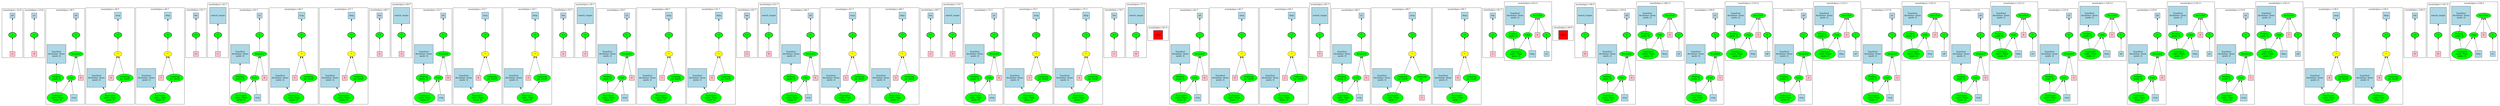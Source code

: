 strict graph "" {
	graph [bb="0,0,14996,645.69",
		newrank=true
	];
	node [label="\N"];
	{
		graph [rank=same,
			rankdir=LR
		];
		rank2	[height=0.5,
			label="",
			pos="0.5,437.82",
			style=invis,
			width=0.013889];
		189	[fillcolor=green,
			height=0.5,
			label="=",
			pos="68.5,437.82",
			style="filled,bold",
			width=0.75];
		rank2 -- 189	[pos="1.0312,437.82 14.472,437.82 27.913,437.82 41.354,437.82",
			style=invis];
		193	[fillcolor=green,
			height=0.5,
			label="=",
			pos="191.5,437.82",
			style="filled,bold",
			width=0.75];
		189 -- 193	[pos="95.887,437.82 118.67,437.82 141.45,437.82 164.24,437.82",
			style=invis];
		207	[fillcolor=green,
			height=0.5,
			label="=",
			pos="434.5,437.82",
			style="filled,bold",
			width=0.75];
		193 -- 207	[pos="218.55,437.82 281.4,437.82 344.24,437.82 407.08,437.82",
			style=invis];
		217	[fillcolor=green,
			height=0.5,
			label="-=",
			pos="687.5,437.82",
			style="filled,bold",
			width=0.75];
		207 -- 217	[pos="461.68,437.82 527.84,437.82 594,437.82 660.15,437.82",
			style=invis];
		225	[fillcolor=green,
			height=0.5,
			label="-=",
			pos="987.5,437.82",
			style="filled,bold",
			width=0.75];
		217 -- 225	[pos="714.75,437.82 796.61,437.82 878.47,437.82 960.33,437.82",
			style=invis];
		233	[fillcolor=green,
			height=0.5,
			label="+=",
			pos="1153.5,437.82",
			style="filled,bold",
			width=0.75];
		225 -- 233	[pos="1014.7,437.82 1052,437.82 1089.2,437.82 1126.4,437.82",
			style=invis];
		236	[fillcolor=green,
			height=0.5,
			label="=",
			pos="1277.5,437.82",
			style="filled,bold",
			width=0.75];
		233 -- 236	[pos="1180.6,437.82 1203.8,437.82 1227,437.82 1250.3,437.82",
			style=invis];
		242	[fillcolor=green,
			height=0.5,
			label="=",
			pos="1520.5,437.82",
			style="filled,bold",
			width=0.75];
		236 -- 242	[pos="1304.6,437.82 1367.4,437.82 1430.2,437.82 1493.1,437.82",
			style=invis];
		252	[fillcolor=green,
			height=0.5,
			label="-=",
			pos="1773.5,437.82",
			style="filled,bold",
			width=0.75];
		242 -- 252	[pos="1547.7,437.82 1613.8,437.82 1680,437.82 1746.2,437.82",
			style=invis];
		260	[fillcolor=green,
			height=0.5,
			label="-=",
			pos="2073.5,437.82",
			style="filled,bold",
			width=0.75];
		252 -- 260	[pos="1800.7,437.82 1882.6,437.82 1964.5,437.82 2046.3,437.82",
			style=invis];
		268	[fillcolor=green,
			height=0.5,
			label="+=",
			pos="2239.5,437.82",
			style="filled,bold",
			width=0.75];
		260 -- 268	[pos="2100.7,437.82 2138,437.82 2175.2,437.82 2212.4,437.82",
			style=invis];
		271	[fillcolor=green,
			height=0.5,
			label="=",
			pos="2363.5,437.82",
			style="filled,bold",
			width=0.75];
		268 -- 271	[pos="2266.6,437.82 2289.8,437.82 2313,437.82 2336.3,437.82",
			style=invis];
		277	[fillcolor=green,
			height=0.5,
			label="=",
			pos="2606.5,437.82",
			style="filled,bold",
			width=0.75];
		271 -- 277	[pos="2390.6,437.82 2453.4,437.82 2516.2,437.82 2579.1,437.82",
			style=invis];
		287	[fillcolor=green,
			height=0.5,
			label="-=",
			pos="2859.5,437.82",
			style="filled,bold",
			width=0.75];
		277 -- 287	[pos="2633.7,437.82 2699.8,437.82 2766,437.82 2832.2,437.82",
			style=invis];
		295	[fillcolor=green,
			height=0.5,
			label="-=",
			pos="3159.5,437.82",
			style="filled,bold",
			width=0.75];
		287 -- 295	[pos="2886.7,437.82 2968.6,437.82 3050.5,437.82 3132.3,437.82",
			style=invis];
		303	[fillcolor=green,
			height=0.5,
			label="+=",
			pos="3325.5,437.82",
			style="filled,bold",
			width=0.75];
		295 -- 303	[pos="3186.7,437.82 3224,437.82 3261.2,437.82 3298.4,437.82",
			style=invis];
		306	[fillcolor=green,
			height=0.5,
			label="=",
			pos="3449.5,437.82",
			style="filled,bold",
			width=0.75];
		303 -- 306	[pos="3352.6,437.82 3375.8,437.82 3399,437.82 3422.3,437.82",
			style=invis];
		312	[fillcolor=green,
			height=0.5,
			label="=",
			pos="3692.5,437.82",
			style="filled,bold",
			width=0.75];
		306 -- 312	[pos="3476.6,437.82 3539.4,437.82 3602.2,437.82 3665.1,437.82",
			style=invis];
		322	[fillcolor=green,
			height=0.5,
			label="-=",
			pos="3945.5,437.82",
			style="filled,bold",
			width=0.75];
		312 -- 322	[pos="3719.7,437.82 3785.8,437.82 3852,437.82 3918.2,437.82",
			style=invis];
		330	[fillcolor=green,
			height=0.5,
			label="-=",
			pos="4245.5,437.82",
			style="filled,bold",
			width=0.75];
		322 -- 330	[pos="3972.7,437.82 4054.6,437.82 4136.5,437.82 4218.3,437.82",
			style=invis];
		338	[fillcolor=green,
			height=0.5,
			label="+=",
			pos="4411.5,437.82",
			style="filled,bold",
			width=0.75];
		330 -- 338	[pos="4272.7,437.82 4310,437.82 4347.2,437.82 4384.4,437.82",
			style=invis];
		341	[fillcolor=green,
			height=0.5,
			label="=",
			pos="4535.5,437.82",
			style="filled,bold",
			width=0.75];
		338 -- 341	[pos="4438.6,437.82 4461.8,437.82 4485,437.82 4508.3,437.82",
			style=invis];
		347	[fillcolor=green,
			height=0.5,
			label="=",
			pos="4778.5,437.82",
			style="filled,bold",
			width=0.75];
		341 -- 347	[pos="4562.6,437.82 4625.4,437.82 4688.2,437.82 4751.1,437.82",
			style=invis];
		357	[fillcolor=green,
			height=0.5,
			label="-=",
			pos="5031.5,437.82",
			style="filled,bold",
			width=0.75];
		347 -- 357	[pos="4805.7,437.82 4871.8,437.82 4938,437.82 5004.2,437.82",
			style=invis];
		365	[fillcolor=green,
			height=0.5,
			label="-=",
			pos="5331.5,437.82",
			style="filled,bold",
			width=0.75];
		357 -- 365	[pos="5058.7,437.82 5140.6,437.82 5222.5,437.82 5304.3,437.82",
			style=invis];
		373	[fillcolor=green,
			height=0.5,
			label="+=",
			pos="5497.5,437.82",
			style="filled,bold",
			width=0.75];
		365 -- 373	[pos="5358.7,437.82 5396,437.82 5433.2,437.82 5470.4,437.82",
			style=invis];
		376	[fillcolor=green,
			height=0.5,
			label="=",
			pos="5621.5,437.82",
			style="filled,bold",
			width=0.75];
		373 -- 376	[pos="5524.6,437.82 5547.8,437.82 5571,437.82 5594.3,437.82",
			style=invis];
		382	[fillcolor=green,
			height=0.5,
			label="=",
			pos="5864.5,437.82",
			style="filled,bold",
			width=0.75];
		376 -- 382	[pos="5648.6,437.82 5711.4,437.82 5774.2,437.82 5837.1,437.82",
			style=invis];
		392	[fillcolor=green,
			height=0.5,
			label="-=",
			pos="6117.5,437.82",
			style="filled,bold",
			width=0.75];
		382 -- 392	[pos="5891.7,437.82 5957.8,437.82 6024,437.82 6090.2,437.82",
			style=invis];
		400	[fillcolor=green,
			height=0.5,
			label="-=",
			pos="6417.5,437.82",
			style="filled,bold",
			width=0.75];
		392 -- 400	[pos="6144.7,437.82 6226.6,437.82 6308.5,437.82 6390.3,437.82",
			style=invis];
		408	[fillcolor=green,
			height=0.5,
			label="+=",
			pos="6583.5,437.82",
			style="filled,bold",
			width=0.75];
		400 -- 408	[pos="6444.7,437.82 6482,437.82 6519.2,437.82 6556.4,437.82",
			style=invis];
		411	[fillcolor=green,
			height=0.5,
			label="=",
			pos="6707.5,437.82",
			style="filled,bold",
			width=0.75];
		408 -- 411	[pos="6610.6,437.82 6633.8,437.82 6657,437.82 6680.3,437.82",
			style=invis];
		430	[fillcolor=red,
			height=0.65278,
			label="\<ret\>",
			pos="6831.5,437.82",
			shape=square,
			style="filled,bold",
			width=0.65278];
		411 -- 430	[pos="6734.6,437.82 6759,437.82 6783.3,437.82 6807.7,437.82",
			style=invis];
		431	[fillcolor=green,
			height=0.5,
			label="=",
			pos="7074.5,437.82",
			style="filled,bold",
			width=0.75];
		430 -- 431	[pos="6855.2,437.82 6919.2,437.82 6983.1,437.82 7047.1,437.82",
			style=invis];
		441	[fillcolor=green,
			height=0.5,
			label="-=",
			pos="7327.5,437.82",
			style="filled,bold",
			width=0.75];
		431 -- 441	[pos="7101.7,437.82 7167.8,437.82 7234,437.82 7300.2,437.82",
			style=invis];
		449	[fillcolor=green,
			height=0.5,
			label="-=",
			pos="7627.5,437.82",
			style="filled,bold",
			width=0.75];
		441 -- 449	[pos="7354.7,437.82 7436.6,437.82 7518.5,437.82 7600.3,437.82",
			style=invis];
		457	[fillcolor=green,
			height=0.5,
			label="=",
			pos="7793.5,437.82",
			style="filled,bold",
			width=0.75];
		449 -- 457	[pos="7654.7,437.82 7692,437.82 7729.2,437.82 7766.4,437.82",
			style=invis];
		463	[fillcolor=green,
			height=0.5,
			label="=",
			pos="8036.5,437.82",
			style="filled,bold",
			width=0.75];
		457 -- 463	[pos="7820.6,437.82 7883.4,437.82 7946.2,437.82 8009.1,437.82",
			style=invis];
		473	[fillcolor=green,
			height=0.5,
			label="-=",
			pos="8335.5,437.82",
			style="filled,bold",
			width=0.75];
		463 -- 473	[pos="8063.7,437.82 8145.2,437.82 8226.8,437.82 8308.4,437.82",
			style=invis];
		482	[fillcolor=green,
			height=0.5,
			label="-=",
			pos="8648.5,437.82",
			style="filled,bold",
			width=0.75];
		473 -- 482	[pos="8362.7,437.82 8448.9,437.82 8535.2,437.82 8621.4,437.82",
			style=invis];
		490	[fillcolor=green,
			height=0.5,
			label="-=",
			pos="8814.5,437.82",
			style="filled,bold",
			width=0.75];
		482 -- 490	[pos="8675.7,437.82 8713,437.82 8750.2,437.82 8787.4,437.82",
			style=invis];
		507	[fillcolor=green,
			height=0.5,
			label="=",
			pos="9147.5,437.82",
			style="filled,bold",
			width=0.75];
		490 -- 507	[pos="8826.4,454.06 8839,469.44 8860.5,490.98 8885.5,496.51 8909,501.71 9079,501.71 9102.5,496.51 9122.2,492.16 9134.6,471.07 9141.3,455.41",
			style=invis];
		517	[fillcolor=red,
			height=0.65278,
			label="\<ret\>",
			pos="9248.5,437.82",
			shape=square,
			style="filled,bold",
			width=0.65278];
		507 -- 517	[pos="9174.7,437.82 9191.4,437.82 9208.2,437.82 9224.9,437.82",
			style=invis];
		519	[fillcolor=green,
			height=0.5,
			label="=",
			pos="9372.5,437.82",
			style="filled,bold",
			width=0.75];
		517 -- 519	[pos="9272.2,437.82 9296.6,437.82 9321.1,437.82 9345.5,437.82",
			style=invis];
		534	[fillcolor=green,
			height=0.5,
			label="=",
			pos="9615.5,437.82",
			style="filled,bold",
			width=0.75];
		519 -- 534	[pos="9399.6,437.82 9462.4,437.82 9525.2,437.82 9588.1,437.82",
			style=invis];
		544	[fillcolor=green,
			height=0.5,
			label="=",
			pos="9943.5,437.82",
			style="filled,bold",
			width=0.75];
		534 -- 544	[pos="9626.5,454.45 9638,469.88 9657.7,491.24 9681.5,496.51 9705,501.71 9875,501.71 9898.5,496.51 9918.2,492.16 9930.6,471.07 9937.3,455.41",
			style=invis];
		557	[fillcolor=green,
			height=0.5,
			label="=",
			pos="10164,437.82",
			style="filled,bold",
			width=0.75];
		544 -- 557	[pos="9970.6,437.82 10026,437.82 10081,437.82 10136,437.82",
			style=invis];
		567	[fillcolor=green,
			height=0.5,
			label="=",
			pos="10492,437.82",
			style="filled,bold",
			width=0.75];
		557 -- 567	[pos="10174,454.45 10186,469.88 10206,491.24 10230,496.51 10253,501.71 10423,501.71 10446,496.51 10466,492.16 10479,471.07 10485,455.41",
			style=invis];
		580	[fillcolor=green,
			height=0.5,
			label="=",
			pos="10712,437.82",
			style="filled,bold",
			width=0.75];
		567 -- 580	[pos="10519,437.82 10574,437.82 10629,437.82 10684,437.82",
			style=invis];
		590	[fillcolor=green,
			height=0.5,
			label="=",
			pos="11040,437.82",
			style="filled,bold",
			width=0.75];
		580 -- 590	[pos="10722,454.45 10734,469.88 10754,491.24 10778,496.51 10801,501.71 10971,501.71 10994,496.51 11014,492.16 11027,471.07 11033,455.41",
			style=invis];
		603	[fillcolor=green,
			height=0.5,
			label="=",
			pos="11260,437.82",
			style="filled,bold",
			width=0.75];
		590 -- 603	[pos="11067,437.82 11122,437.82 11177,437.82 11232,437.82",
			style=invis];
		613	[fillcolor=green,
			height=0.5,
			label="=",
			pos="11588,437.82",
			style="filled,bold",
			width=0.75];
		603 -- 613	[pos="11270,454.45 11282,469.88 11302,491.24 11326,496.51 11349,501.71 11519,501.71 11542,496.51 11562,492.16 11575,471.07 11581,455.41",
			style=invis];
		626	[fillcolor=green,
			height=0.5,
			label="=",
			pos="11808,437.82",
			style="filled,bold",
			width=0.75];
		613 -- 626	[pos="11615,437.82 11670,437.82 11725,437.82 11780,437.82",
			style=invis];
		636	[fillcolor=green,
			height=0.5,
			label="=",
			pos="12136,437.82",
			style="filled,bold",
			width=0.75];
		626 -- 636	[pos="11818,454.45 11830,469.88 11850,491.24 11874,496.51 11897,501.71 12067,501.71 12090,496.51 12110,492.16 12123,471.07 12129,455.41",
			style=invis];
		649	[fillcolor=green,
			height=0.5,
			label="=",
			pos="12356,437.82",
			style="filled,bold",
			width=0.75];
		636 -- 649	[pos="12163,437.82 12218,437.82 12273,437.82 12328,437.82",
			style=invis];
		659	[fillcolor=green,
			height=0.5,
			label="=",
			pos="12684,437.82",
			style="filled,bold",
			width=0.75];
		649 -- 659	[pos="12366,454.45 12378,469.88 12398,491.24 12422,496.51 12445,501.71 12615,501.71 12638,496.51 12658,492.16 12671,471.07 12677,455.41",
			style=invis];
		672	[fillcolor=green,
			height=0.5,
			label="=",
			pos="12904,437.82",
			style="filled,bold",
			width=0.75];
		659 -- 672	[pos="12711,437.82 12766,437.82 12821,437.82 12876,437.82",
			style=invis];
		682	[fillcolor=green,
			height=0.5,
			label="=",
			pos="13232,437.82",
			style="filled,bold",
			width=0.75];
		672 -- 682	[pos="12914,454.45 12926,469.88 12946,491.24 12970,496.51 12993,501.71 13163,501.71 13186,496.51 13206,492.16 13219,471.07 13225,455.41",
			style=invis];
		695	[fillcolor=green,
			height=0.5,
			label="=",
			pos="13452,437.82",
			style="filled,bold",
			width=0.75];
		682 -- 695	[pos="13259,437.82 13314,437.82 13369,437.82 13424,437.82",
			style=invis];
		705	[fillcolor=green,
			height=0.5,
			label="=",
			pos="13780,437.82",
			style="filled,bold",
			width=0.75];
		695 -- 705	[pos="13462,454.45 13474,469.88 13494,491.24 13518,496.51 13541,501.71 13711,501.71 13734,496.51 13754,492.16 13767,471.07 13773,455.41",
			style=invis];
		716	[fillcolor=green,
			height=0.5,
			label="+=",
			pos="14014,437.82",
			style="filled,bold",
			width=0.75];
		705 -- 716	[pos="13807,437.82 13867,437.82 13927,437.82 13987,437.82",
			style=invis];
		724	[fillcolor=green,
			height=0.5,
			label="+=",
			pos="14314,437.82",
			style="filled,bold",
			width=0.75];
		716 -- 724	[pos="14042,437.82 14124,437.82 14205,437.82 14287,437.82",
			style=invis];
		732	[fillcolor=green,
			height=0.5,
			label="-=",
			pos="14484,437.82",
			style="filled,bold",
			width=0.75];
		724 -- 732	[pos="14342,437.82 14380,437.82 14418,437.82 14456,437.82",
			style=invis];
		735	[fillcolor=green,
			height=0.5,
			label="=",
			pos="14614,437.82",
			style="filled,bold",
			width=0.75];
		732 -- 735	[pos="14511,437.82 14536,437.82 14561,437.82 14586,437.82",
			style=invis];
		738	[fillcolor=green,
			height=0.5,
			label="=",
			pos="14950,437.82",
			style="filled,bold",
			width=0.75];
		735 -- 738	[pos="14626,454 14639,469.34 14662,490.84 14688,496.51 14711,501.71 14881,501.71 14904,496.51 14924,492.16 14937,471.07 14943,455.41",
			style=invis];
		end	[height=0.5,
			label="",
			pos="14996,437.82",
			style=invis,
			width=0.013889];
		738 -- end	[pos="14977,437.82 14983,437.82 14989,437.82 14995,437.82",
			style=invis];
	}
	subgraph cluster225 {
		graph [bb="795.5,8,1087.5,604.19",
			label="memhelper.c:40:7",
			lheight=0.21,
			lp="941.5,592.69",
			lwidth=1.39
		];
		225;
		227	[fillcolor=yellow,
			height=0.5,
			label="*",
			pos="987.5,321.95",
			style=filled,
			width=0.75];
		225 -- 227	[dir=back,
			pos="s,987.5,419.53 987.5,409.35 987.5,387.76 987.5,358.37 987.5,340.04"];
		228	[fillcolor=pink,
			height=0.5,
			label=7,
			pos="945.5,179.95",
			shape=square,
			style=filled,
			width=0.5];
		227 -- 228	[dir=back,
			pos="s,982.43,304.07 979.55,294.45 971.09,266.25 957.95,222.45 950.72,198.34"];
		229	[fillcolor=green,
			height=0.74639,
			label="UnaryOp
op: sizeof",
			pos="1030.5,179.95",
			style=filled,
			width=1.3749];
		227 -- 229	[dir=back,
			pos="s,992.69,304.07 995.65,294.43 1003.4,269.24 1014.9,231.62 1022.6,206.69"];
		230	[fillcolor=green,
			height=1.041,
			label="Typename
name: None
quals: []",
			pos="941.5,53.477",
			style=filled,
			width=1.6303];
		229 -- 230	[dir=back,
			pos="s,1013.1,154.66 1007.1,146.24 994.31,128.34 978.47,106.18 965.56,88.129"];
		226	[fillcolor=lightblue,
			height=0.54167,
			label=dstp,
			pos="987.5,553.69",
			shape=square,
			style=filled,
			width=0.54167];
		226 -- 225	[dir=back,
			pos="s,987.5,534.14 987.5,523.96 987.5,502.49 987.5,473.85 987.5,455.87"];
		231	[fillcolor=lightblue,
			height=1.4722,
			label="TypeDecl
declname: None
quals: []",
			pos="856.5,179.95",
			shape=square,
			style=filled,
			width=1.4722];
		231 -- 230	[dir=back,
			pos="s,892.06,126.89 897.74,118.56 904.86,108.14 912.02,97.645 918.43,88.254"];
	}
	subgraph cluster217 {
		graph [bb="495.5,8,787.5,604.19",
			label="memhelper.c:39:7",
			lheight=0.21,
			lp="641.5,592.69",
			lwidth=1.39
		];
		217;
		219	[fillcolor=yellow,
			height=0.5,
			label="*",
			pos="687.5,321.95",
			style=filled,
			width=0.75];
		217 -- 219	[dir=back,
			pos="s,687.5,419.53 687.5,409.35 687.5,387.76 687.5,358.37 687.5,340.04"];
		220	[fillcolor=pink,
			height=0.5,
			label=6,
			pos="645.5,179.95",
			shape=square,
			style=filled,
			width=0.5];
		219 -- 220	[dir=back,
			pos="s,682.43,304.07 679.55,294.45 671.09,266.25 657.95,222.45 650.72,198.34"];
		221	[fillcolor=green,
			height=0.74639,
			label="UnaryOp
op: sizeof",
			pos="730.5,179.95",
			style=filled,
			width=1.3749];
		219 -- 221	[dir=back,
			pos="s,692.69,304.07 695.65,294.43 703.38,269.24 714.94,231.62 722.59,206.69"];
		222	[fillcolor=green,
			height=1.041,
			label="Typename
name: None
quals: []",
			pos="641.5,53.477",
			style=filled,
			width=1.6303];
		221 -- 222	[dir=back,
			pos="s,713.13,154.66 707.11,146.24 694.31,128.34 678.47,106.18 665.56,88.129"];
		218	[fillcolor=lightblue,
			height=0.54167,
			label=srcp,
			pos="687.5,553.69",
			shape=square,
			style=filled,
			width=0.54167];
		218 -- 217	[dir=back,
			pos="s,687.5,534.14 687.5,523.96 687.5,502.49 687.5,473.85 687.5,455.87"];
		223	[fillcolor=lightblue,
			height=1.4722,
			label="TypeDecl
declname: None
quals: []",
			pos="556.5,179.95",
			shape=square,
			style=filled,
			width=1.4722];
		223 -- 222	[dir=back,
			pos="s,592.06,126.89 597.74,118.56 604.86,108.14 612.02,97.645 618.43,88.254"];
	}
	subgraph cluster207 {
		graph [bb="257.5,8,487.5,602.69",
			label="memhelper.c:38:7",
			lheight=0.21,
			lp="372.5,591.19",
			lwidth=1.39
		];
		207;
		209	[fillcolor=green,
			height=0.5,
			label=ArrayRef,
			pos="434.5,321.95",
			style=filled,
			width=1.2277];
		207 -- 209	[dir=back,
			pos="s,434.5,419.53 434.5,409.35 434.5,387.76 434.5,358.37 434.5,340.04"];
		210	[fillcolor=green,
			height=0.5,
			label=Cast,
			pos="398.5,179.95",
			style=filled,
			width=0.75];
		209 -- 210	[dir=back,
			pos="s,430.09,303.79 427.59,294.09 420.28,265.67 408.98,221.72 402.84,197.82"];
		216	[fillcolor=pink,
			height=0.5,
			label=0,
			pos="461.5,179.95",
			shape=square,
			style=filled,
			width=0.5];
		209 -- 216	[dir=back,
			pos="s,437.81,303.79 439.74,293.77 445.19,265.52 453.55,222.16 458.16,198.26"];
		211	[fillcolor=green,
			height=1.041,
			label="Typename
name: None
quals: []",
			pos="324.5,53.477",
			style=filled,
			width=1.6303];
		210 -- 211	[dir=back,
			pos="s,388.98,162.94 383.73,154.11 372.6,135.38 357.19,109.46 344.88,88.75"];
		215	[fillcolor=lightblue,
			height=0.54167,
			label=srcp,
			pos="420.5,53.477",
			shape=square,
			style=filled,
			width=0.54167];
		210 -- 215	[dir=back,
			pos="s,401.51,161.91 403.3,151.8 407.49,128.07 413.47,94.234 417.16,73.35"];
		208	[fillcolor=lightblue,
			height=0.5,
			label=a0,
			pos="434.5,553.69",
			shape=square,
			style=filled,
			width=0.5];
		208 -- 207	[dir=back,
			pos="s,434.5,535.4 434.5,525.22 434.5,503.63 434.5,474.24 434.5,455.91"];
		212	[fillcolor=green,
			height=0.74639,
			label="PtrDecl
quals: []",
			pos="309.5,179.95",
			style=filled,
			width=1.2178];
		212 -- 211	[dir=back,
			pos="s,312.64,152.86 313.88,142.64 315.84,126.37 318.15,107.21 320.11,90.922"];
		213	[fillcolor=lightblue,
			height=1.4722,
			label="TypeDecl
declname: None
quals: []",
			pos="318.5,321.95",
			shape=square,
			style=filled,
			width=1.4722];
		213 -- 212	[dir=back,
			pos="s,315.15,268.82 314.5,258.77 313.33,240.49 312.11,221.49 311.16,206.84"];
	}
	subgraph cluster193 {
		graph [bb="133.5,295.95,249.5,602.69",
			label="memhelper.c:33:8",
			lheight=0.21,
			lp="191.5,591.19",
			lwidth=1.39
		];
		193;
		196	[fillcolor=pink,
			height=0.5,
			label=0,
			pos="191.5,321.95",
			shape=square,
			style=filled,
			width=0.5];
		193 -- 196	[dir=back,
			pos="s,191.5,419.53 191.5,409.35 191.5,387.76 191.5,358.37 191.5,340.04"];
		194	[fillcolor=lightblue,
			height=0.5,
			label=a1,
			pos="191.5,553.69",
			shape=square,
			style=filled,
			width=0.5];
		194 -- 193	[dir=back,
			pos="s,191.5,535.4 191.5,525.22 191.5,503.63 191.5,474.24 191.5,455.91"];
	}
	subgraph cluster189 {
		graph [bb="9.5,295.95,125.5,602.69",
			label="memhelper.c:32:8",
			lheight=0.21,
			lp="67.5,591.19",
			lwidth=1.39
		];
		189;
		192	[fillcolor=pink,
			height=0.5,
			label=0,
			pos="68.5,321.95",
			shape=square,
			style=filled,
			width=0.5];
		189 -- 192	[dir=back,
			pos="s,68.5,419.53 68.5,409.35 68.5,387.76 68.5,358.37 68.5,340.04"];
		190	[fillcolor=lightblue,
			height=0.5,
			label=a0,
			pos="68.5,553.69",
			shape=square,
			style=filled,
			width=0.5];
		190 -- 189	[dir=back,
			pos="s,68.5,535.4 68.5,525.22 68.5,503.63 68.5,474.24 68.5,455.91"];
	}
	subgraph cluster705 {
		graph [bb="13512,276.48,13814,637.69",
			label="memhelper.c:134:11",
			lheight=0.21,
			lp="13664,626.19",
			lwidth=1.57
		];
		705;
		714	[fillcolor=lightblue,
			height=0.5,
			label=a0,
			pos="13780,321.95",
			shape=square,
			style=filled,
			width=0.5];
		705 -- 714	[dir=back,
			pos="s,13780,419.53 13780,409.35 13780,387.76 13780,358.37 13780,340.04"];
		706	[fillcolor=green,
			height=0.5,
			label=ArrayRef,
			pos="13716,553.69",
			style=filled,
			width=1.2277];
		706 -- 705	[dir=back,
			pos="s,13726,535.89 13731,527.04 13743,504.94 13760,473.72 13771,454.96"];
		707	[fillcolor=green,
			height=0.5,
			label=Cast,
			pos="13654,437.82",
			style=filled,
			width=0.75];
		706 -- 707	[dir=back,
			pos="s,13707,535.89 13702,527.04 13690,504.94 13673,473.72 13662,454.96"];
		713	[fillcolor=pink,
			height=0.5,
			label=7,
			pos="13716,437.82",
			shape=square,
			style=filled,
			width=0.5];
		706 -- 713	[dir=back,
			pos="s,13716,535.4 13716,525.22 13716,503.63 13716,474.24 13716,455.91"];
		708	[fillcolor=green,
			height=1.041,
			label="Typename
name: None
quals: []",
			pos="13580,321.95",
			style=filled,
			width=1.6303];
		707 -- 708	[dir=back,
			pos="s,13643,420.99 13638,412.59 13627,396.38 13613,374.81 13602,356.9"];
		712	[fillcolor=lightblue,
			height=0.54167,
			label=dstp,
			pos="13676,321.95",
			shape=square,
			style=filled,
			width=0.54167];
		707 -- 712	[dir=back,
			pos="s,13657,419.53 13659,409.6 13663,388.57 13668,360.03 13672,341.55"];
		709	[fillcolor=green,
			height=0.74639,
			label="PtrDecl
quals: []",
			pos="13564,437.82",
			style=filled,
			width=1.2178];
		709 -- 708	[dir=back,
			pos="s,13568,410.98 13569,400.85 13571,387.65 13573,372.72 13575,359.48"];
		710	[fillcolor=lightblue,
			height=1.4722,
			label="TypeDecl
declname: None
quals: []",
			pos="13574,553.69",
			shape=square,
			style=filled,
			width=1.4722];
		710 -- 709	[dir=back,
			pos="s,13569,500.42 13569,490.24 13568,481.24 13567,472.43 13567,464.72"];
	}
	subgraph cluster277 {
		graph [bb="2429.5,8,2659.5,602.69",
			label="memhelper.c:52:7",
			lheight=0.21,
			lp="2544.5,591.19",
			lwidth=1.39
		];
		277;
		279	[fillcolor=green,
			height=0.5,
			label=ArrayRef,
			pos="2606.5,321.95",
			style=filled,
			width=1.2277];
		277 -- 279	[dir=back,
			pos="s,2606.5,419.53 2606.5,409.35 2606.5,387.76 2606.5,358.37 2606.5,340.04"];
		280	[fillcolor=green,
			height=0.5,
			label=Cast,
			pos="2570.5,179.95",
			style=filled,
			width=0.75];
		279 -- 280	[dir=back,
			pos="s,2602.1,303.79 2599.6,294.09 2592.3,265.67 2581,221.72 2574.8,197.82"];
		286	[fillcolor=pink,
			height=0.5,
			label=0,
			pos="2633.5,179.95",
			shape=square,
			style=filled,
			width=0.5];
		279 -- 286	[dir=back,
			pos="s,2609.8,303.79 2611.7,293.77 2617.2,265.52 2625.6,222.16 2630.2,198.26"];
		281	[fillcolor=green,
			height=1.041,
			label="Typename
name: None
quals: []",
			pos="2496.5,53.477",
			style=filled,
			width=1.6303];
		280 -- 281	[dir=back,
			pos="s,2561,162.94 2555.7,154.11 2544.6,135.38 2529.2,109.46 2516.9,88.75"];
		285	[fillcolor=lightblue,
			height=0.54167,
			label=srcp,
			pos="2592.5,53.477",
			shape=square,
			style=filled,
			width=0.54167];
		280 -- 285	[dir=back,
			pos="s,2573.5,161.91 2575.3,151.8 2579.5,128.07 2585.5,94.234 2589.2,73.35"];
		278	[fillcolor=lightblue,
			height=0.5,
			label=a0,
			pos="2606.5,553.69",
			shape=square,
			style=filled,
			width=0.5];
		278 -- 277	[dir=back,
			pos="s,2606.5,535.4 2606.5,525.22 2606.5,503.63 2606.5,474.24 2606.5,455.91"];
		282	[fillcolor=green,
			height=0.74639,
			label="PtrDecl
quals: []",
			pos="2481.5,179.95",
			style=filled,
			width=1.2178];
		282 -- 281	[dir=back,
			pos="s,2484.6,152.86 2485.9,142.64 2487.8,126.37 2490.1,107.21 2492.1,90.922"];
		283	[fillcolor=lightblue,
			height=1.4722,
			label="TypeDecl
declname: None
quals: []",
			pos="2490.5,321.95",
			shape=square,
			style=filled,
			width=1.4722];
		283 -- 282	[dir=back,
			pos="s,2487.1,268.82 2486.5,258.77 2485.3,240.49 2484.1,221.49 2483.2,206.84"];
	}
	subgraph cluster271 {
		graph [bb="2305.5,295.95,2421.5,629.19",
			label="memhelper.c:49:7",
			lheight=0.21,
			lp="2363.5,617.69",
			lwidth=1.39
		];
		271;
		273	[fillcolor=pink,
			height=0.5,
			label=2,
			pos="2363.5,321.95",
			shape=square,
			style=filled,
			width=0.5];
		271 -- 273	[dir=back,
			pos="s,2363.5,419.53 2363.5,409.35 2363.5,387.76 2363.5,358.37 2363.5,340.04"];
		272	[fillcolor=lightblue,
			height=1.2361,
			label=switch_target,
			pos="2363.5,553.69",
			shape=square,
			style=filled,
			width=1.2361];
		272 -- 271	[dir=back,
			pos="s,2363.5,508.99 2363.5,498.84 2363.5,483.25 2363.5,467.35 2363.5,455.84"];
	}
	subgraph cluster268 {
		graph [bb="2181.5,295.95,2297.5,602.69",
			label="memhelper.c:48:7",
			lheight=0.21,
			lp="2239.5,591.19",
			lwidth=1.39
		];
		268;
		270	[fillcolor=pink,
			height=0.5,
			label=5,
			pos="2239.5,321.95",
			shape=square,
			style=filled,
			width=0.5];
		268 -- 270	[dir=back,
			pos="s,2239.5,419.53 2239.5,409.35 2239.5,387.76 2239.5,358.37 2239.5,340.04"];
		269	[fillcolor=lightblue,
			height=0.5,
			label=len,
			pos="2239.5,553.69",
			shape=square,
			style=filled,
			width=0.5];
		269 -- 268	[dir=back,
			pos="s,2239.5,535.4 2239.5,525.22 2239.5,503.63 2239.5,474.24 2239.5,455.91"];
	}
	subgraph cluster260 {
		graph [bb="1881.5,8,2173.5,604.19",
			label="memhelper.c:47:7",
			lheight=0.21,
			lp="2027.5,592.69",
			lwidth=1.39
		];
		260;
		262	[fillcolor=yellow,
			height=0.5,
			label="*",
			pos="2073.5,321.95",
			style=filled,
			width=0.75];
		260 -- 262	[dir=back,
			pos="s,2073.5,419.53 2073.5,409.35 2073.5,387.76 2073.5,358.37 2073.5,340.04"];
		263	[fillcolor=pink,
			height=0.5,
			label=6,
			pos="2031.5,179.95",
			shape=square,
			style=filled,
			width=0.5];
		262 -- 263	[dir=back,
			pos="s,2068.4,304.07 2065.5,294.45 2057.1,266.25 2043.9,222.45 2036.7,198.34"];
		264	[fillcolor=green,
			height=0.74639,
			label="UnaryOp
op: sizeof",
			pos="2116.5,179.95",
			style=filled,
			width=1.3749];
		262 -- 264	[dir=back,
			pos="s,2078.7,304.07 2081.6,294.43 2089.4,269.24 2100.9,231.62 2108.6,206.69"];
		265	[fillcolor=green,
			height=1.041,
			label="Typename
name: None
quals: []",
			pos="2027.5,53.477",
			style=filled,
			width=1.6303];
		264 -- 265	[dir=back,
			pos="s,2099.1,154.66 2093.1,146.24 2080.3,128.34 2064.5,106.18 2051.6,88.129"];
		261	[fillcolor=lightblue,
			height=0.54167,
			label=dstp,
			pos="2073.5,553.69",
			shape=square,
			style=filled,
			width=0.54167];
		261 -- 260	[dir=back,
			pos="s,2073.5,534.14 2073.5,523.96 2073.5,502.49 2073.5,473.85 2073.5,455.87"];
		266	[fillcolor=lightblue,
			height=1.4722,
			label="TypeDecl
declname: None
quals: []",
			pos="1942.5,179.95",
			shape=square,
			style=filled,
			width=1.4722];
		266 -- 265	[dir=back,
			pos="s,1978.1,126.89 1983.7,118.56 1990.9,108.14 1998,97.645 2004.4,88.254"];
	}
	subgraph cluster252 {
		graph [bb="1581.5,8,1873.5,604.19",
			label="memhelper.c:46:7",
			lheight=0.21,
			lp="1727.5,592.69",
			lwidth=1.39
		];
		252;
		254	[fillcolor=yellow,
			height=0.5,
			label="*",
			pos="1773.5,321.95",
			style=filled,
			width=0.75];
		252 -- 254	[dir=back,
			pos="s,1773.5,419.53 1773.5,409.35 1773.5,387.76 1773.5,358.37 1773.5,340.04"];
		255	[fillcolor=pink,
			height=0.5,
			label=5,
			pos="1731.5,179.95",
			shape=square,
			style=filled,
			width=0.5];
		254 -- 255	[dir=back,
			pos="s,1768.4,304.07 1765.5,294.45 1757.1,266.25 1743.9,222.45 1736.7,198.34"];
		256	[fillcolor=green,
			height=0.74639,
			label="UnaryOp
op: sizeof",
			pos="1816.5,179.95",
			style=filled,
			width=1.3749];
		254 -- 256	[dir=back,
			pos="s,1778.7,304.07 1781.6,294.43 1789.4,269.24 1800.9,231.62 1808.6,206.69"];
		257	[fillcolor=green,
			height=1.041,
			label="Typename
name: None
quals: []",
			pos="1727.5,53.477",
			style=filled,
			width=1.6303];
		256 -- 257	[dir=back,
			pos="s,1799.1,154.66 1793.1,146.24 1780.3,128.34 1764.5,106.18 1751.6,88.129"];
		253	[fillcolor=lightblue,
			height=0.54167,
			label=srcp,
			pos="1773.5,553.69",
			shape=square,
			style=filled,
			width=0.54167];
		253 -- 252	[dir=back,
			pos="s,1773.5,534.14 1773.5,523.96 1773.5,502.49 1773.5,473.85 1773.5,455.87"];
		258	[fillcolor=lightblue,
			height=1.4722,
			label="TypeDecl
declname: None
quals: []",
			pos="1642.5,179.95",
			shape=square,
			style=filled,
			width=1.4722];
		258 -- 257	[dir=back,
			pos="s,1678.1,126.89 1683.7,118.56 1690.9,108.14 1698,97.645 1704.4,88.254"];
	}
	subgraph cluster242 {
		graph [bb="1343.5,8,1573.5,602.69",
			label="memhelper.c:45:7",
			lheight=0.21,
			lp="1458.5,591.19",
			lwidth=1.39
		];
		242;
		244	[fillcolor=green,
			height=0.5,
			label=ArrayRef,
			pos="1520.5,321.95",
			style=filled,
			width=1.2277];
		242 -- 244	[dir=back,
			pos="s,1520.5,419.53 1520.5,409.35 1520.5,387.76 1520.5,358.37 1520.5,340.04"];
		245	[fillcolor=green,
			height=0.5,
			label=Cast,
			pos="1484.5,179.95",
			style=filled,
			width=0.75];
		244 -- 245	[dir=back,
			pos="s,1516.1,303.79 1513.6,294.09 1506.3,265.67 1495,221.72 1488.8,197.82"];
		251	[fillcolor=pink,
			height=0.5,
			label=0,
			pos="1547.5,179.95",
			shape=square,
			style=filled,
			width=0.5];
		244 -- 251	[dir=back,
			pos="s,1523.8,303.79 1525.7,293.77 1531.2,265.52 1539.6,222.16 1544.2,198.26"];
		246	[fillcolor=green,
			height=1.041,
			label="Typename
name: None
quals: []",
			pos="1410.5,53.477",
			style=filled,
			width=1.6303];
		245 -- 246	[dir=back,
			pos="s,1475,162.94 1469.7,154.11 1458.6,135.38 1443.2,109.46 1430.9,88.75"];
		250	[fillcolor=lightblue,
			height=0.54167,
			label=srcp,
			pos="1506.5,53.477",
			shape=square,
			style=filled,
			width=0.54167];
		245 -- 250	[dir=back,
			pos="s,1487.5,161.91 1489.3,151.8 1493.5,128.07 1499.5,94.234 1503.2,73.35"];
		243	[fillcolor=lightblue,
			height=0.5,
			label=a1,
			pos="1520.5,553.69",
			shape=square,
			style=filled,
			width=0.5];
		243 -- 242	[dir=back,
			pos="s,1520.5,535.4 1520.5,525.22 1520.5,503.63 1520.5,474.24 1520.5,455.91"];
		247	[fillcolor=green,
			height=0.74639,
			label="PtrDecl
quals: []",
			pos="1395.5,179.95",
			style=filled,
			width=1.2178];
		247 -- 246	[dir=back,
			pos="s,1398.6,152.86 1399.9,142.64 1401.8,126.37 1404.1,107.21 1406.1,90.922"];
		248	[fillcolor=lightblue,
			height=1.4722,
			label="TypeDecl
declname: None
quals: []",
			pos="1404.5,321.95",
			shape=square,
			style=filled,
			width=1.4722];
		248 -- 247	[dir=back,
			pos="s,1401.1,268.82 1400.5,258.77 1399.3,240.49 1398.1,221.49 1397.2,206.84"];
	}
	subgraph cluster236 {
		graph [bb="1219.5,295.95,1335.5,629.19",
			label="memhelper.c:42:7",
			lheight=0.21,
			lp="1277.5,617.69",
			lwidth=1.39
		];
		236;
		238	[fillcolor=pink,
			height=0.5,
			label=1,
			pos="1277.5,321.95",
			shape=square,
			style=filled,
			width=0.5];
		236 -- 238	[dir=back,
			pos="s,1277.5,419.53 1277.5,409.35 1277.5,387.76 1277.5,358.37 1277.5,340.04"];
		237	[fillcolor=lightblue,
			height=1.2361,
			label=switch_target,
			pos="1277.5,553.69",
			shape=square,
			style=filled,
			width=1.2361];
		237 -- 236	[dir=back,
			pos="s,1277.5,508.99 1277.5,498.84 1277.5,483.25 1277.5,467.35 1277.5,455.84"];
	}
	subgraph cluster233 {
		graph [bb="1095.5,295.95,1211.5,602.69",
			label="memhelper.c:41:7",
			lheight=0.21,
			lp="1153.5,591.19",
			lwidth=1.39
		];
		233;
		235	[fillcolor=pink,
			height=0.5,
			label=6,
			pos="1153.5,321.95",
			shape=square,
			style=filled,
			width=0.5];
		233 -- 235	[dir=back,
			pos="s,1153.5,419.53 1153.5,409.35 1153.5,387.76 1153.5,358.37 1153.5,340.04"];
		234	[fillcolor=lightblue,
			height=0.5,
			label=len,
			pos="1153.5,553.69",
			shape=square,
			style=filled,
			width=0.5];
		234 -- 233	[dir=back,
			pos="s,1153.5,535.4 1153.5,525.22 1153.5,503.63 1153.5,474.24 1153.5,455.91"];
	}
	subgraph cluster312 {
		graph [bb="3515.5,8,3745.5,602.69",
			label="memhelper.c:59:7",
			lheight=0.21,
			lp="3630.5,591.19",
			lwidth=1.39
		];
		312;
		314	[fillcolor=green,
			height=0.5,
			label=ArrayRef,
			pos="3692.5,321.95",
			style=filled,
			width=1.2277];
		312 -- 314	[dir=back,
			pos="s,3692.5,419.53 3692.5,409.35 3692.5,387.76 3692.5,358.37 3692.5,340.04"];
		315	[fillcolor=green,
			height=0.5,
			label=Cast,
			pos="3656.5,179.95",
			style=filled,
			width=0.75];
		314 -- 315	[dir=back,
			pos="s,3688.1,303.79 3685.6,294.09 3678.3,265.67 3667,221.72 3660.8,197.82"];
		321	[fillcolor=pink,
			height=0.5,
			label=0,
			pos="3719.5,179.95",
			shape=square,
			style=filled,
			width=0.5];
		314 -- 321	[dir=back,
			pos="s,3695.8,303.79 3697.7,293.77 3703.2,265.52 3711.6,222.16 3716.2,198.26"];
		316	[fillcolor=green,
			height=1.041,
			label="Typename
name: None
quals: []",
			pos="3582.5,53.477",
			style=filled,
			width=1.6303];
		315 -- 316	[dir=back,
			pos="s,3647,162.94 3641.7,154.11 3630.6,135.38 3615.2,109.46 3602.9,88.75"];
		320	[fillcolor=lightblue,
			height=0.54167,
			label=srcp,
			pos="3678.5,53.477",
			shape=square,
			style=filled,
			width=0.54167];
		315 -- 320	[dir=back,
			pos="s,3659.5,161.91 3661.3,151.8 3665.5,128.07 3671.5,94.234 3675.2,73.35"];
		313	[fillcolor=lightblue,
			height=0.5,
			label=a1,
			pos="3692.5,553.69",
			shape=square,
			style=filled,
			width=0.5];
		313 -- 312	[dir=back,
			pos="s,3692.5,535.4 3692.5,525.22 3692.5,503.63 3692.5,474.24 3692.5,455.91"];
		317	[fillcolor=green,
			height=0.74639,
			label="PtrDecl
quals: []",
			pos="3567.5,179.95",
			style=filled,
			width=1.2178];
		317 -- 316	[dir=back,
			pos="s,3570.6,152.86 3571.9,142.64 3573.8,126.37 3576.1,107.21 3578.1,90.922"];
		318	[fillcolor=lightblue,
			height=1.4722,
			label="TypeDecl
declname: None
quals: []",
			pos="3576.5,321.95",
			shape=square,
			style=filled,
			width=1.4722];
		318 -- 317	[dir=back,
			pos="s,3573.1,268.82 3572.5,258.77 3571.3,240.49 3570.1,221.49 3569.2,206.84"];
	}
	subgraph cluster306 {
		graph [bb="3391.5,295.95,3507.5,629.19",
			label="memhelper.c:56:7",
			lheight=0.21,
			lp="3449.5,617.69",
			lwidth=1.39
		];
		306;
		308	[fillcolor=pink,
			height=0.5,
			label=3,
			pos="3449.5,321.95",
			shape=square,
			style=filled,
			width=0.5];
		306 -- 308	[dir=back,
			pos="s,3449.5,419.53 3449.5,409.35 3449.5,387.76 3449.5,358.37 3449.5,340.04"];
		307	[fillcolor=lightblue,
			height=1.2361,
			label=switch_target,
			pos="3449.5,553.69",
			shape=square,
			style=filled,
			width=1.2361];
		307 -- 306	[dir=back,
			pos="s,3449.5,508.99 3449.5,498.84 3449.5,483.25 3449.5,467.35 3449.5,455.84"];
	}
	subgraph cluster287 {
		graph [bb="2667.5,8,2959.5,604.19",
			label="memhelper.c:53:7",
			lheight=0.21,
			lp="2813.5,592.69",
			lwidth=1.39
		];
		287;
		289	[fillcolor=yellow,
			height=0.5,
			label="*",
			pos="2859.5,321.95",
			style=filled,
			width=0.75];
		287 -- 289	[dir=back,
			pos="s,2859.5,419.53 2859.5,409.35 2859.5,387.76 2859.5,358.37 2859.5,340.04"];
		290	[fillcolor=pink,
			height=0.5,
			label=4,
			pos="2817.5,179.95",
			shape=square,
			style=filled,
			width=0.5];
		289 -- 290	[dir=back,
			pos="s,2854.4,304.07 2851.5,294.45 2843.1,266.25 2829.9,222.45 2822.7,198.34"];
		291	[fillcolor=green,
			height=0.74639,
			label="UnaryOp
op: sizeof",
			pos="2902.5,179.95",
			style=filled,
			width=1.3749];
		289 -- 291	[dir=back,
			pos="s,2864.7,304.07 2867.6,294.43 2875.4,269.24 2886.9,231.62 2894.6,206.69"];
		292	[fillcolor=green,
			height=1.041,
			label="Typename
name: None
quals: []",
			pos="2813.5,53.477",
			style=filled,
			width=1.6303];
		291 -- 292	[dir=back,
			pos="s,2885.1,154.66 2879.1,146.24 2866.3,128.34 2850.5,106.18 2837.6,88.129"];
		288	[fillcolor=lightblue,
			height=0.54167,
			label=srcp,
			pos="2859.5,553.69",
			shape=square,
			style=filled,
			width=0.54167];
		288 -- 287	[dir=back,
			pos="s,2859.5,534.14 2859.5,523.96 2859.5,502.49 2859.5,473.85 2859.5,455.87"];
		293	[fillcolor=lightblue,
			height=1.4722,
			label="TypeDecl
declname: None
quals: []",
			pos="2728.5,179.95",
			shape=square,
			style=filled,
			width=1.4722];
		293 -- 292	[dir=back,
			pos="s,2764.1,126.89 2769.7,118.56 2776.9,108.14 2784,97.645 2790.4,88.254"];
	}
	subgraph cluster303 {
		graph [bb="3267.5,295.95,3383.5,602.69",
			label="memhelper.c:55:7",
			lheight=0.21,
			lp="3325.5,591.19",
			lwidth=1.39
		];
		303;
		305	[fillcolor=pink,
			height=0.5,
			label=4,
			pos="3325.5,321.95",
			shape=square,
			style=filled,
			width=0.5];
		303 -- 305	[dir=back,
			pos="s,3325.5,419.53 3325.5,409.35 3325.5,387.76 3325.5,358.37 3325.5,340.04"];
		304	[fillcolor=lightblue,
			height=0.5,
			label=len,
			pos="3325.5,553.69",
			shape=square,
			style=filled,
			width=0.5];
		304 -- 303	[dir=back,
			pos="s,3325.5,535.4 3325.5,525.22 3325.5,503.63 3325.5,474.24 3325.5,455.91"];
	}
	subgraph cluster322 {
		graph [bb="3753.5,8,4045.5,604.19",
			label="memhelper.c:60:7",
			lheight=0.21,
			lp="3899.5,592.69",
			lwidth=1.39
		];
		322;
		324	[fillcolor=yellow,
			height=0.5,
			label="*",
			pos="3945.5,321.95",
			style=filled,
			width=0.75];
		322 -- 324	[dir=back,
			pos="s,3945.5,419.53 3945.5,409.35 3945.5,387.76 3945.5,358.37 3945.5,340.04"];
		325	[fillcolor=pink,
			height=0.5,
			label=3,
			pos="3903.5,179.95",
			shape=square,
			style=filled,
			width=0.5];
		324 -- 325	[dir=back,
			pos="s,3940.4,304.07 3937.5,294.45 3929.1,266.25 3915.9,222.45 3908.7,198.34"];
		326	[fillcolor=green,
			height=0.74639,
			label="UnaryOp
op: sizeof",
			pos="3988.5,179.95",
			style=filled,
			width=1.3749];
		324 -- 326	[dir=back,
			pos="s,3950.7,304.07 3953.6,294.43 3961.4,269.24 3972.9,231.62 3980.6,206.69"];
		327	[fillcolor=green,
			height=1.041,
			label="Typename
name: None
quals: []",
			pos="3899.5,53.477",
			style=filled,
			width=1.6303];
		326 -- 327	[dir=back,
			pos="s,3971.1,154.66 3965.1,146.24 3952.3,128.34 3936.5,106.18 3923.6,88.129"];
		323	[fillcolor=lightblue,
			height=0.54167,
			label=srcp,
			pos="3945.5,553.69",
			shape=square,
			style=filled,
			width=0.54167];
		323 -- 322	[dir=back,
			pos="s,3945.5,534.14 3945.5,523.96 3945.5,502.49 3945.5,473.85 3945.5,455.87"];
		328	[fillcolor=lightblue,
			height=1.4722,
			label="TypeDecl
declname: None
quals: []",
			pos="3814.5,179.95",
			shape=square,
			style=filled,
			width=1.4722];
		328 -- 327	[dir=back,
			pos="s,3850.1,126.89 3855.7,118.56 3862.9,108.14 3870,97.645 3876.4,88.254"];
	}
	subgraph cluster295 {
		graph [bb="2967.5,8,3259.5,604.19",
			label="memhelper.c:54:7",
			lheight=0.21,
			lp="3113.5,592.69",
			lwidth=1.39
		];
		295;
		297	[fillcolor=yellow,
			height=0.5,
			label="*",
			pos="3159.5,321.95",
			style=filled,
			width=0.75];
		295 -- 297	[dir=back,
			pos="s,3159.5,419.53 3159.5,409.35 3159.5,387.76 3159.5,358.37 3159.5,340.04"];
		298	[fillcolor=pink,
			height=0.5,
			label=5,
			pos="3117.5,179.95",
			shape=square,
			style=filled,
			width=0.5];
		297 -- 298	[dir=back,
			pos="s,3154.4,304.07 3151.5,294.45 3143.1,266.25 3129.9,222.45 3122.7,198.34"];
		299	[fillcolor=green,
			height=0.74639,
			label="UnaryOp
op: sizeof",
			pos="3202.5,179.95",
			style=filled,
			width=1.3749];
		297 -- 299	[dir=back,
			pos="s,3164.7,304.07 3167.6,294.43 3175.4,269.24 3186.9,231.62 3194.6,206.69"];
		300	[fillcolor=green,
			height=1.041,
			label="Typename
name: None
quals: []",
			pos="3113.5,53.477",
			style=filled,
			width=1.6303];
		299 -- 300	[dir=back,
			pos="s,3185.1,154.66 3179.1,146.24 3166.3,128.34 3150.5,106.18 3137.6,88.129"];
		296	[fillcolor=lightblue,
			height=0.54167,
			label=dstp,
			pos="3159.5,553.69",
			shape=square,
			style=filled,
			width=0.54167];
		296 -- 295	[dir=back,
			pos="s,3159.5,534.14 3159.5,523.96 3159.5,502.49 3159.5,473.85 3159.5,455.87"];
		301	[fillcolor=lightblue,
			height=1.4722,
			label="TypeDecl
declname: None
quals: []",
			pos="3028.5,179.95",
			shape=square,
			style=filled,
			width=1.4722];
		301 -- 300	[dir=back,
			pos="s,3064.1,126.89 3069.7,118.56 3076.9,108.14 3084,97.645 3090.4,88.254"];
	}
	subgraph cluster330 {
		graph [bb="4053.5,8,4345.5,604.19",
			label="memhelper.c:61:7",
			lheight=0.21,
			lp="4199.5,592.69",
			lwidth=1.39
		];
		330;
		332	[fillcolor=yellow,
			height=0.5,
			label="*",
			pos="4245.5,321.95",
			style=filled,
			width=0.75];
		330 -- 332	[dir=back,
			pos="s,4245.5,419.53 4245.5,409.35 4245.5,387.76 4245.5,358.37 4245.5,340.04"];
		333	[fillcolor=pink,
			height=0.5,
			label=4,
			pos="4203.5,179.95",
			shape=square,
			style=filled,
			width=0.5];
		332 -- 333	[dir=back,
			pos="s,4240.4,304.07 4237.5,294.45 4229.1,266.25 4215.9,222.45 4208.7,198.34"];
		334	[fillcolor=green,
			height=0.74639,
			label="UnaryOp
op: sizeof",
			pos="4288.5,179.95",
			style=filled,
			width=1.3749];
		332 -- 334	[dir=back,
			pos="s,4250.7,304.07 4253.6,294.43 4261.4,269.24 4272.9,231.62 4280.6,206.69"];
		335	[fillcolor=green,
			height=1.041,
			label="Typename
name: None
quals: []",
			pos="4199.5,53.477",
			style=filled,
			width=1.6303];
		334 -- 335	[dir=back,
			pos="s,4271.1,154.66 4265.1,146.24 4252.3,128.34 4236.5,106.18 4223.6,88.129"];
		331	[fillcolor=lightblue,
			height=0.54167,
			label=dstp,
			pos="4245.5,553.69",
			shape=square,
			style=filled,
			width=0.54167];
		331 -- 330	[dir=back,
			pos="s,4245.5,534.14 4245.5,523.96 4245.5,502.49 4245.5,473.85 4245.5,455.87"];
		336	[fillcolor=lightblue,
			height=1.4722,
			label="TypeDecl
declname: None
quals: []",
			pos="4114.5,179.95",
			shape=square,
			style=filled,
			width=1.4722];
		336 -- 335	[dir=back,
			pos="s,4150.1,126.89 4155.7,118.56 4162.9,108.14 4170,97.645 4176.4,88.254"];
	}
	subgraph cluster338 {
		graph [bb="4353.5,295.95,4469.5,602.69",
			label="memhelper.c:62:7",
			lheight=0.21,
			lp="4411.5,591.19",
			lwidth=1.39
		];
		338;
		340	[fillcolor=pink,
			height=0.5,
			label=3,
			pos="4411.5,321.95",
			shape=square,
			style=filled,
			width=0.5];
		338 -- 340	[dir=back,
			pos="s,4411.5,419.53 4411.5,409.35 4411.5,387.76 4411.5,358.37 4411.5,340.04"];
		339	[fillcolor=lightblue,
			height=0.5,
			label=len,
			pos="4411.5,553.69",
			shape=square,
			style=filled,
			width=0.5];
		339 -- 338	[dir=back,
			pos="s,4411.5,535.4 4411.5,525.22 4411.5,503.63 4411.5,474.24 4411.5,455.91"];
	}
	subgraph cluster341 {
		graph [bb="4477.5,295.95,4593.5,629.19",
			label="memhelper.c:63:7",
			lheight=0.21,
			lp="4535.5,617.69",
			lwidth=1.39
		];
		341;
		343	[fillcolor=pink,
			height=0.5,
			label=4,
			pos="4535.5,321.95",
			shape=square,
			style=filled,
			width=0.5];
		341 -- 343	[dir=back,
			pos="s,4535.5,419.53 4535.5,409.35 4535.5,387.76 4535.5,358.37 4535.5,340.04"];
		342	[fillcolor=lightblue,
			height=1.2361,
			label=switch_target,
			pos="4535.5,553.69",
			shape=square,
			style=filled,
			width=1.2361];
		342 -- 341	[dir=back,
			pos="s,4535.5,508.99 4535.5,498.84 4535.5,483.25 4535.5,467.35 4535.5,455.84"];
	}
	subgraph cluster347 {
		graph [bb="4601.5,8,4831.5,602.69",
			label="memhelper.c:66:7",
			lheight=0.21,
			lp="4716.5,591.19",
			lwidth=1.39
		];
		347;
		349	[fillcolor=green,
			height=0.5,
			label=ArrayRef,
			pos="4778.5,321.95",
			style=filled,
			width=1.2277];
		347 -- 349	[dir=back,
			pos="s,4778.5,419.53 4778.5,409.35 4778.5,387.76 4778.5,358.37 4778.5,340.04"];
		350	[fillcolor=green,
			height=0.5,
			label=Cast,
			pos="4742.5,179.95",
			style=filled,
			width=0.75];
		349 -- 350	[dir=back,
			pos="s,4774.1,303.79 4771.6,294.09 4764.3,265.67 4753,221.72 4746.8,197.82"];
		356	[fillcolor=pink,
			height=0.5,
			label=0,
			pos="4805.5,179.95",
			shape=square,
			style=filled,
			width=0.5];
		349 -- 356	[dir=back,
			pos="s,4781.8,303.79 4783.7,293.77 4789.2,265.52 4797.6,222.16 4802.2,198.26"];
		351	[fillcolor=green,
			height=1.041,
			label="Typename
name: None
quals: []",
			pos="4668.5,53.477",
			style=filled,
			width=1.6303];
		350 -- 351	[dir=back,
			pos="s,4733,162.94 4727.7,154.11 4716.6,135.38 4701.2,109.46 4688.9,88.75"];
		355	[fillcolor=lightblue,
			height=0.54167,
			label=srcp,
			pos="4764.5,53.477",
			shape=square,
			style=filled,
			width=0.54167];
		350 -- 355	[dir=back,
			pos="s,4745.5,161.91 4747.3,151.8 4751.5,128.07 4757.5,94.234 4761.2,73.35"];
		348	[fillcolor=lightblue,
			height=0.5,
			label=a0,
			pos="4778.5,553.69",
			shape=square,
			style=filled,
			width=0.5];
		348 -- 347	[dir=back,
			pos="s,4778.5,535.4 4778.5,525.22 4778.5,503.63 4778.5,474.24 4778.5,455.91"];
		352	[fillcolor=green,
			height=0.74639,
			label="PtrDecl
quals: []",
			pos="4653.5,179.95",
			style=filled,
			width=1.2178];
		352 -- 351	[dir=back,
			pos="s,4656.6,152.86 4657.9,142.64 4659.8,126.37 4662.1,107.21 4664.1,90.922"];
		353	[fillcolor=lightblue,
			height=1.4722,
			label="TypeDecl
declname: None
quals: []",
			pos="4662.5,321.95",
			shape=square,
			style=filled,
			width=1.4722];
		353 -- 352	[dir=back,
			pos="s,4659.1,268.82 4658.5,258.77 4657.3,240.49 4656.1,221.49 4655.2,206.84"];
	}
	subgraph cluster357 {
		graph [bb="4839.5,8,5131.5,604.19",
			label="memhelper.c:67:7",
			lheight=0.21,
			lp="4985.5,592.69",
			lwidth=1.39
		];
		357;
		359	[fillcolor=yellow,
			height=0.5,
			label="*",
			pos="5031.5,321.95",
			style=filled,
			width=0.75];
		357 -- 359	[dir=back,
			pos="s,5031.5,419.53 5031.5,409.35 5031.5,387.76 5031.5,358.37 5031.5,340.04"];
		360	[fillcolor=pink,
			height=0.5,
			label=2,
			pos="4989.5,179.95",
			shape=square,
			style=filled,
			width=0.5];
		359 -- 360	[dir=back,
			pos="s,5026.4,304.07 5023.5,294.45 5015.1,266.25 5001.9,222.45 4994.7,198.34"];
		361	[fillcolor=green,
			height=0.74639,
			label="UnaryOp
op: sizeof",
			pos="5074.5,179.95",
			style=filled,
			width=1.3749];
		359 -- 361	[dir=back,
			pos="s,5036.7,304.07 5039.6,294.43 5047.4,269.24 5058.9,231.62 5066.6,206.69"];
		362	[fillcolor=green,
			height=1.041,
			label="Typename
name: None
quals: []",
			pos="4985.5,53.477",
			style=filled,
			width=1.6303];
		361 -- 362	[dir=back,
			pos="s,5057.1,154.66 5051.1,146.24 5038.3,128.34 5022.5,106.18 5009.6,88.129"];
		358	[fillcolor=lightblue,
			height=0.54167,
			label=srcp,
			pos="5031.5,553.69",
			shape=square,
			style=filled,
			width=0.54167];
		358 -- 357	[dir=back,
			pos="s,5031.5,534.14 5031.5,523.96 5031.5,502.49 5031.5,473.85 5031.5,455.87"];
		363	[fillcolor=lightblue,
			height=1.4722,
			label="TypeDecl
declname: None
quals: []",
			pos="4900.5,179.95",
			shape=square,
			style=filled,
			width=1.4722];
		363 -- 362	[dir=back,
			pos="s,4936.1,126.89 4941.7,118.56 4948.9,108.14 4956,97.645 4962.4,88.254"];
	}
	subgraph cluster365 {
		graph [bb="5139.5,8,5431.5,604.19",
			label="memhelper.c:68:7",
			lheight=0.21,
			lp="5285.5,592.69",
			lwidth=1.39
		];
		365;
		367	[fillcolor=yellow,
			height=0.5,
			label="*",
			pos="5331.5,321.95",
			style=filled,
			width=0.75];
		365 -- 367	[dir=back,
			pos="s,5331.5,419.53 5331.5,409.35 5331.5,387.76 5331.5,358.37 5331.5,340.04"];
		368	[fillcolor=pink,
			height=0.5,
			label=3,
			pos="5289.5,179.95",
			shape=square,
			style=filled,
			width=0.5];
		367 -- 368	[dir=back,
			pos="s,5326.4,304.07 5323.5,294.45 5315.1,266.25 5301.9,222.45 5294.7,198.34"];
		369	[fillcolor=green,
			height=0.74639,
			label="UnaryOp
op: sizeof",
			pos="5374.5,179.95",
			style=filled,
			width=1.3749];
		367 -- 369	[dir=back,
			pos="s,5336.7,304.07 5339.6,294.43 5347.4,269.24 5358.9,231.62 5366.6,206.69"];
		370	[fillcolor=green,
			height=1.041,
			label="Typename
name: None
quals: []",
			pos="5285.5,53.477",
			style=filled,
			width=1.6303];
		369 -- 370	[dir=back,
			pos="s,5357.1,154.66 5351.1,146.24 5338.3,128.34 5322.5,106.18 5309.6,88.129"];
		366	[fillcolor=lightblue,
			height=0.54167,
			label=dstp,
			pos="5331.5,553.69",
			shape=square,
			style=filled,
			width=0.54167];
		366 -- 365	[dir=back,
			pos="s,5331.5,534.14 5331.5,523.96 5331.5,502.49 5331.5,473.85 5331.5,455.87"];
		371	[fillcolor=lightblue,
			height=1.4722,
			label="TypeDecl
declname: None
quals: []",
			pos="5200.5,179.95",
			shape=square,
			style=filled,
			width=1.4722];
		371 -- 370	[dir=back,
			pos="s,5236.1,126.89 5241.7,118.56 5248.9,108.14 5256,97.645 5262.4,88.254"];
	}
	subgraph cluster373 {
		graph [bb="5439.5,295.95,5555.5,602.69",
			label="memhelper.c:69:7",
			lheight=0.21,
			lp="5497.5,591.19",
			lwidth=1.39
		];
		373;
		375	[fillcolor=pink,
			height=0.5,
			label=2,
			pos="5497.5,321.95",
			shape=square,
			style=filled,
			width=0.5];
		373 -- 375	[dir=back,
			pos="s,5497.5,419.53 5497.5,409.35 5497.5,387.76 5497.5,358.37 5497.5,340.04"];
		374	[fillcolor=lightblue,
			height=0.5,
			label=len,
			pos="5497.5,553.69",
			shape=square,
			style=filled,
			width=0.5];
		374 -- 373	[dir=back,
			pos="s,5497.5,535.4 5497.5,525.22 5497.5,503.63 5497.5,474.24 5497.5,455.91"];
	}
	subgraph cluster376 {
		graph [bb="5563.5,295.95,5679.5,629.19",
			label="memhelper.c:70:7",
			lheight=0.21,
			lp="5621.5,617.69",
			lwidth=1.39
		];
		376;
		378	[fillcolor=pink,
			height=0.5,
			label=5,
			pos="5621.5,321.95",
			shape=square,
			style=filled,
			width=0.5];
		376 -- 378	[dir=back,
			pos="s,5621.5,419.53 5621.5,409.35 5621.5,387.76 5621.5,358.37 5621.5,340.04"];
		377	[fillcolor=lightblue,
			height=1.2361,
			label=switch_target,
			pos="5621.5,553.69",
			shape=square,
			style=filled,
			width=1.2361];
		377 -- 376	[dir=back,
			pos="s,5621.5,508.99 5621.5,498.84 5621.5,483.25 5621.5,467.35 5621.5,455.84"];
	}
	subgraph cluster382 {
		graph [bb="5687.5,8,5917.5,602.69",
			label="memhelper.c:73:7",
			lheight=0.21,
			lp="5802.5,591.19",
			lwidth=1.39
		];
		382;
		384	[fillcolor=green,
			height=0.5,
			label=ArrayRef,
			pos="5864.5,321.95",
			style=filled,
			width=1.2277];
		382 -- 384	[dir=back,
			pos="s,5864.5,419.53 5864.5,409.35 5864.5,387.76 5864.5,358.37 5864.5,340.04"];
		385	[fillcolor=green,
			height=0.5,
			label=Cast,
			pos="5828.5,179.95",
			style=filled,
			width=0.75];
		384 -- 385	[dir=back,
			pos="s,5860.1,303.79 5857.6,294.09 5850.3,265.67 5839,221.72 5832.8,197.82"];
		391	[fillcolor=pink,
			height=0.5,
			label=0,
			pos="5891.5,179.95",
			shape=square,
			style=filled,
			width=0.5];
		384 -- 391	[dir=back,
			pos="s,5867.8,303.79 5869.7,293.77 5875.2,265.52 5883.6,222.16 5888.2,198.26"];
		386	[fillcolor=green,
			height=1.041,
			label="Typename
name: None
quals: []",
			pos="5754.5,53.477",
			style=filled,
			width=1.6303];
		385 -- 386	[dir=back,
			pos="s,5819,162.94 5813.7,154.11 5802.6,135.38 5787.2,109.46 5774.9,88.75"];
		390	[fillcolor=lightblue,
			height=0.54167,
			label=srcp,
			pos="5850.5,53.477",
			shape=square,
			style=filled,
			width=0.54167];
		385 -- 390	[dir=back,
			pos="s,5831.5,161.91 5833.3,151.8 5837.5,128.07 5843.5,94.234 5847.2,73.35"];
		383	[fillcolor=lightblue,
			height=0.5,
			label=a1,
			pos="5864.5,553.69",
			shape=square,
			style=filled,
			width=0.5];
		383 -- 382	[dir=back,
			pos="s,5864.5,535.4 5864.5,525.22 5864.5,503.63 5864.5,474.24 5864.5,455.91"];
		387	[fillcolor=green,
			height=0.74639,
			label="PtrDecl
quals: []",
			pos="5739.5,179.95",
			style=filled,
			width=1.2178];
		387 -- 386	[dir=back,
			pos="s,5742.6,152.86 5743.9,142.64 5745.8,126.37 5748.1,107.21 5750.1,90.922"];
		388	[fillcolor=lightblue,
			height=1.4722,
			label="TypeDecl
declname: None
quals: []",
			pos="5748.5,321.95",
			shape=square,
			style=filled,
			width=1.4722];
		388 -- 387	[dir=back,
			pos="s,5745.1,268.82 5744.5,258.77 5743.3,240.49 5742.1,221.49 5741.2,206.84"];
	}
	subgraph cluster392 {
		graph [bb="5925.5,8,6217.5,604.19",
			label="memhelper.c:74:7",
			lheight=0.21,
			lp="6071.5,592.69",
			lwidth=1.39
		];
		392;
		394	[fillcolor=yellow,
			height=0.5,
			label="*",
			pos="6117.5,321.95",
			style=filled,
			width=0.75];
		392 -- 394	[dir=back,
			pos="s,6117.5,419.53 6117.5,409.35 6117.5,387.76 6117.5,358.37 6117.5,340.04"];
		395	[fillcolor=pink,
			height=0.5,
			label=1,
			pos="6075.5,179.95",
			shape=square,
			style=filled,
			width=0.5];
		394 -- 395	[dir=back,
			pos="s,6112.4,304.07 6109.5,294.45 6101.1,266.25 6087.9,222.45 6080.7,198.34"];
		396	[fillcolor=green,
			height=0.74639,
			label="UnaryOp
op: sizeof",
			pos="6160.5,179.95",
			style=filled,
			width=1.3749];
		394 -- 396	[dir=back,
			pos="s,6122.7,304.07 6125.6,294.43 6133.4,269.24 6144.9,231.62 6152.6,206.69"];
		397	[fillcolor=green,
			height=1.041,
			label="Typename
name: None
quals: []",
			pos="6071.5,53.477",
			style=filled,
			width=1.6303];
		396 -- 397	[dir=back,
			pos="s,6143.1,154.66 6137.1,146.24 6124.3,128.34 6108.5,106.18 6095.6,88.129"];
		393	[fillcolor=lightblue,
			height=0.54167,
			label=srcp,
			pos="6117.5,553.69",
			shape=square,
			style=filled,
			width=0.54167];
		393 -- 392	[dir=back,
			pos="s,6117.5,534.14 6117.5,523.96 6117.5,502.49 6117.5,473.85 6117.5,455.87"];
		398	[fillcolor=lightblue,
			height=1.4722,
			label="TypeDecl
declname: None
quals: []",
			pos="5986.5,179.95",
			shape=square,
			style=filled,
			width=1.4722];
		398 -- 397	[dir=back,
			pos="s,6022.1,126.89 6027.7,118.56 6034.9,108.14 6042,97.645 6048.4,88.254"];
	}
	subgraph cluster400 {
		graph [bb="6225.5,8,6517.5,604.19",
			label="memhelper.c:75:7",
			lheight=0.21,
			lp="6371.5,592.69",
			lwidth=1.39
		];
		400;
		402	[fillcolor=yellow,
			height=0.5,
			label="*",
			pos="6417.5,321.95",
			style=filled,
			width=0.75];
		400 -- 402	[dir=back,
			pos="s,6417.5,419.53 6417.5,409.35 6417.5,387.76 6417.5,358.37 6417.5,340.04"];
		403	[fillcolor=pink,
			height=0.5,
			label=2,
			pos="6375.5,179.95",
			shape=square,
			style=filled,
			width=0.5];
		402 -- 403	[dir=back,
			pos="s,6412.4,304.07 6409.5,294.45 6401.1,266.25 6387.9,222.45 6380.7,198.34"];
		404	[fillcolor=green,
			height=0.74639,
			label="UnaryOp
op: sizeof",
			pos="6460.5,179.95",
			style=filled,
			width=1.3749];
		402 -- 404	[dir=back,
			pos="s,6422.7,304.07 6425.6,294.43 6433.4,269.24 6444.9,231.62 6452.6,206.69"];
		405	[fillcolor=green,
			height=1.041,
			label="Typename
name: None
quals: []",
			pos="6371.5,53.477",
			style=filled,
			width=1.6303];
		404 -- 405	[dir=back,
			pos="s,6443.1,154.66 6437.1,146.24 6424.3,128.34 6408.5,106.18 6395.6,88.129"];
		401	[fillcolor=lightblue,
			height=0.54167,
			label=dstp,
			pos="6417.5,553.69",
			shape=square,
			style=filled,
			width=0.54167];
		401 -- 400	[dir=back,
			pos="s,6417.5,534.14 6417.5,523.96 6417.5,502.49 6417.5,473.85 6417.5,455.87"];
		406	[fillcolor=lightblue,
			height=1.4722,
			label="TypeDecl
declname: None
quals: []",
			pos="6286.5,179.95",
			shape=square,
			style=filled,
			width=1.4722];
		406 -- 405	[dir=back,
			pos="s,6322.1,126.89 6327.7,118.56 6334.9,108.14 6342,97.645 6348.4,88.254"];
	}
	subgraph cluster408 {
		graph [bb="6525.5,295.95,6641.5,602.69",
			label="memhelper.c:76:7",
			lheight=0.21,
			lp="6583.5,591.19",
			lwidth=1.39
		];
		408;
		410	[fillcolor=pink,
			height=0.5,
			label=1,
			pos="6583.5,321.95",
			shape=square,
			style=filled,
			width=0.5];
		408 -- 410	[dir=back,
			pos="s,6583.5,419.53 6583.5,409.35 6583.5,387.76 6583.5,358.37 6583.5,340.04"];
		409	[fillcolor=lightblue,
			height=0.5,
			label=len,
			pos="6583.5,553.69",
			shape=square,
			style=filled,
			width=0.5];
		409 -- 408	[dir=back,
			pos="s,6583.5,535.4 6583.5,525.22 6583.5,503.63 6583.5,474.24 6583.5,455.91"];
	}
	subgraph cluster411 {
		graph [bb="6649.5,295.95,6765.5,629.19",
			label="memhelper.c:77:7",
			lheight=0.21,
			lp="6707.5,617.69",
			lwidth=1.39
		];
		411;
		413	[fillcolor=pink,
			height=0.5,
			label=6,
			pos="6707.5,321.95",
			shape=square,
			style=filled,
			width=0.5];
		411 -- 413	[dir=back,
			pos="s,6707.5,419.53 6707.5,409.35 6707.5,387.76 6707.5,358.37 6707.5,340.04"];
		412	[fillcolor=lightblue,
			height=1.2361,
			label=switch_target,
			pos="6707.5,553.69",
			shape=square,
			style=filled,
			width=1.2361];
		412 -- 411	[dir=back,
			pos="s,6707.5,508.99 6707.5,498.84 6707.5,483.25 6707.5,467.35 6707.5,455.84"];
	}
	subgraph cluster430 {
		graph [bb="6773.5,406.32,6889.5,492.32",
			label="memhelper.c:81:9",
			lheight=0.21,
			lp="6831.5,480.82",
			lwidth=1.39
		];
		430;
	}
	subgraph cluster431 {
		graph [bb="6897.5,8,7127.5,602.69",
			label="memhelper.c:82:7",
			lheight=0.21,
			lp="7012.5,591.19",
			lwidth=1.39
		];
		431;
		433	[fillcolor=green,
			height=0.5,
			label=ArrayRef,
			pos="7074.5,321.95",
			style=filled,
			width=1.2277];
		431 -- 433	[dir=back,
			pos="s,7074.5,419.53 7074.5,409.35 7074.5,387.76 7074.5,358.37 7074.5,340.04"];
		434	[fillcolor=green,
			height=0.5,
			label=Cast,
			pos="7038.5,179.95",
			style=filled,
			width=0.75];
		433 -- 434	[dir=back,
			pos="s,7070.1,303.79 7067.6,294.09 7060.3,265.67 7049,221.72 7042.8,197.82"];
		440	[fillcolor=pink,
			height=0.5,
			label=0,
			pos="7101.5,179.95",
			shape=square,
			style=filled,
			width=0.5];
		433 -- 440	[dir=back,
			pos="s,7077.8,303.79 7079.7,293.77 7085.2,265.52 7093.6,222.16 7098.2,198.26"];
		435	[fillcolor=green,
			height=1.041,
			label="Typename
name: None
quals: []",
			pos="6964.5,53.477",
			style=filled,
			width=1.6303];
		434 -- 435	[dir=back,
			pos="s,7029,162.94 7023.7,154.11 7012.6,135.38 6997.2,109.46 6984.9,88.75"];
		439	[fillcolor=lightblue,
			height=0.54167,
			label=srcp,
			pos="7060.5,53.477",
			shape=square,
			style=filled,
			width=0.54167];
		434 -- 439	[dir=back,
			pos="s,7041.5,161.91 7043.3,151.8 7047.5,128.07 7053.5,94.234 7057.2,73.35"];
		432	[fillcolor=lightblue,
			height=0.5,
			label=a0,
			pos="7074.5,553.69",
			shape=square,
			style=filled,
			width=0.5];
		432 -- 431	[dir=back,
			pos="s,7074.5,535.4 7074.5,525.22 7074.5,503.63 7074.5,474.24 7074.5,455.91"];
		436	[fillcolor=green,
			height=0.74639,
			label="PtrDecl
quals: []",
			pos="6949.5,179.95",
			style=filled,
			width=1.2178];
		436 -- 435	[dir=back,
			pos="s,6952.6,152.86 6953.9,142.64 6955.8,126.37 6958.1,107.21 6960.1,90.922"];
		437	[fillcolor=lightblue,
			height=1.4722,
			label="TypeDecl
declname: None
quals: []",
			pos="6958.5,321.95",
			shape=square,
			style=filled,
			width=1.4722];
		437 -- 436	[dir=back,
			pos="s,6955.1,268.82 6954.5,258.77 6953.3,240.49 6952.1,221.49 6951.2,206.84"];
	}
	subgraph cluster441 {
		graph [bb="7135.5,8,7427.5,604.19",
			label="memhelper.c:83:7",
			lheight=0.21,
			lp="7281.5,592.69",
			lwidth=1.39
		];
		441;
		443	[fillcolor=yellow,
			height=0.5,
			label="*",
			pos="7327.5,321.95",
			style=filled,
			width=0.75];
		441 -- 443	[dir=back,
			pos="s,7327.5,419.53 7327.5,409.35 7327.5,387.76 7327.5,358.37 7327.5,340.04"];
		444	[fillcolor=pink,
			height=0.5,
			label=0,
			pos="7285.5,179.95",
			shape=square,
			style=filled,
			width=0.5];
		443 -- 444	[dir=back,
			pos="s,7322.4,304.07 7319.5,294.45 7311.1,266.25 7297.9,222.45 7290.7,198.34"];
		445	[fillcolor=green,
			height=0.74639,
			label="UnaryOp
op: sizeof",
			pos="7370.5,179.95",
			style=filled,
			width=1.3749];
		443 -- 445	[dir=back,
			pos="s,7332.7,304.07 7335.6,294.43 7343.4,269.24 7354.9,231.62 7362.6,206.69"];
		446	[fillcolor=green,
			height=1.041,
			label="Typename
name: None
quals: []",
			pos="7281.5,53.477",
			style=filled,
			width=1.6303];
		445 -- 446	[dir=back,
			pos="s,7353.1,154.66 7347.1,146.24 7334.3,128.34 7318.5,106.18 7305.6,88.129"];
		442	[fillcolor=lightblue,
			height=0.54167,
			label=srcp,
			pos="7327.5,553.69",
			shape=square,
			style=filled,
			width=0.54167];
		442 -- 441	[dir=back,
			pos="s,7327.5,534.14 7327.5,523.96 7327.5,502.49 7327.5,473.85 7327.5,455.87"];
		447	[fillcolor=lightblue,
			height=1.4722,
			label="TypeDecl
declname: None
quals: []",
			pos="7196.5,179.95",
			shape=square,
			style=filled,
			width=1.4722];
		447 -- 446	[dir=back,
			pos="s,7232.1,126.89 7237.7,118.56 7244.9,108.14 7252,97.645 7258.4,88.254"];
	}
	subgraph cluster449 {
		graph [bb="7435.5,8,7727.5,604.19",
			label="memhelper.c:84:7",
			lheight=0.21,
			lp="7581.5,592.69",
			lwidth=1.39
		];
		449;
		451	[fillcolor=yellow,
			height=0.5,
			label="*",
			pos="7627.5,321.95",
			style=filled,
			width=0.75];
		449 -- 451	[dir=back,
			pos="s,7627.5,419.53 7627.5,409.35 7627.5,387.76 7627.5,358.37 7627.5,340.04"];
		452	[fillcolor=pink,
			height=0.5,
			label=1,
			pos="7585.5,179.95",
			shape=square,
			style=filled,
			width=0.5];
		451 -- 452	[dir=back,
			pos="s,7622.4,304.07 7619.5,294.45 7611.1,266.25 7597.9,222.45 7590.7,198.34"];
		453	[fillcolor=green,
			height=0.74639,
			label="UnaryOp
op: sizeof",
			pos="7670.5,179.95",
			style=filled,
			width=1.3749];
		451 -- 453	[dir=back,
			pos="s,7632.7,304.07 7635.6,294.43 7643.4,269.24 7654.9,231.62 7662.6,206.69"];
		454	[fillcolor=green,
			height=1.041,
			label="Typename
name: None
quals: []",
			pos="7581.5,53.477",
			style=filled,
			width=1.6303];
		453 -- 454	[dir=back,
			pos="s,7653.1,154.66 7647.1,146.24 7634.3,128.34 7618.5,106.18 7605.6,88.129"];
		450	[fillcolor=lightblue,
			height=0.54167,
			label=dstp,
			pos="7627.5,553.69",
			shape=square,
			style=filled,
			width=0.54167];
		450 -- 449	[dir=back,
			pos="s,7627.5,534.14 7627.5,523.96 7627.5,502.49 7627.5,473.85 7627.5,455.87"];
		455	[fillcolor=lightblue,
			height=1.4722,
			label="TypeDecl
declname: None
quals: []",
			pos="7496.5,179.95",
			shape=square,
			style=filled,
			width=1.4722];
		455 -- 454	[dir=back,
			pos="s,7532.1,126.89 7537.7,118.56 7544.9,108.14 7552,97.645 7558.4,88.254"];
	}
	subgraph cluster457 {
		graph [bb="7735.5,295.95,7851.5,629.19",
			label="memhelper.c:85:7",
			lheight=0.21,
			lp="7793.5,617.69",
			lwidth=1.39
		];
		457;
		459	[fillcolor=pink,
			height=0.5,
			label=7,
			pos="7793.5,321.95",
			shape=square,
			style=filled,
			width=0.5];
		457 -- 459	[dir=back,
			pos="s,7793.5,419.53 7793.5,409.35 7793.5,387.76 7793.5,358.37 7793.5,340.04"];
		458	[fillcolor=lightblue,
			height=1.2361,
			label=switch_target,
			pos="7793.5,553.69",
			shape=square,
			style=filled,
			width=1.2361];
		458 -- 457	[dir=back,
			pos="s,7793.5,508.99 7793.5,498.84 7793.5,483.25 7793.5,467.35 7793.5,455.84"];
	}
	subgraph cluster463 {
		graph [bb="7859.5,8,8089.5,602.69",
			label="memhelper.c:88:7",
			lheight=0.21,
			lp="7974.5,591.19",
			lwidth=1.39
		];
		463;
		465	[fillcolor=green,
			height=0.5,
			label=ArrayRef,
			pos="8036.5,321.95",
			style=filled,
			width=1.2277];
		463 -- 465	[dir=back,
			pos="s,8036.5,419.53 8036.5,409.35 8036.5,387.76 8036.5,358.37 8036.5,340.04"];
		466	[fillcolor=green,
			height=0.5,
			label=Cast,
			pos="8000.5,179.95",
			style=filled,
			width=0.75];
		465 -- 466	[dir=back,
			pos="s,8032.1,303.79 8029.6,294.09 8022.3,265.67 8011,221.72 8004.8,197.82"];
		472	[fillcolor=pink,
			height=0.5,
			label=0,
			pos="8063.5,179.95",
			shape=square,
			style=filled,
			width=0.5];
		465 -- 472	[dir=back,
			pos="s,8039.8,303.79 8041.7,293.77 8047.2,265.52 8055.6,222.16 8060.2,198.26"];
		467	[fillcolor=green,
			height=1.041,
			label="Typename
name: None
quals: []",
			pos="7926.5,53.477",
			style=filled,
			width=1.6303];
		466 -- 467	[dir=back,
			pos="s,7991,162.94 7985.7,154.11 7974.6,135.38 7959.2,109.46 7946.9,88.75"];
		471	[fillcolor=lightblue,
			height=0.54167,
			label=srcp,
			pos="8022.5,53.477",
			shape=square,
			style=filled,
			width=0.54167];
		466 -- 471	[dir=back,
			pos="s,8003.5,161.91 8005.3,151.8 8009.5,128.07 8015.5,94.234 8019.2,73.35"];
		464	[fillcolor=lightblue,
			height=0.5,
			label=a1,
			pos="8036.5,553.69",
			shape=square,
			style=filled,
			width=0.5];
		464 -- 463	[dir=back,
			pos="s,8036.5,535.4 8036.5,525.22 8036.5,503.63 8036.5,474.24 8036.5,455.91"];
		468	[fillcolor=green,
			height=0.74639,
			label="PtrDecl
quals: []",
			pos="7911.5,179.95",
			style=filled,
			width=1.2178];
		468 -- 467	[dir=back,
			pos="s,7914.6,152.86 7915.9,142.64 7917.8,126.37 7920.1,107.21 7922.1,90.922"];
		469	[fillcolor=lightblue,
			height=1.4722,
			label="TypeDecl
declname: None
quals: []",
			pos="7920.5,321.95",
			shape=square,
			style=filled,
			width=1.4722];
		469 -- 468	[dir=back,
			pos="s,7917.1,268.82 7916.5,258.77 7915.3,240.49 7914.1,221.49 7913.2,206.84"];
	}
	subgraph cluster482 {
		graph [bb="8456.5,8,8748.5,604.19",
			label="memhelper.c:90:7",
			lheight=0.21,
			lp="8602.5,592.69",
			lwidth=1.39
		];
		482;
		484	[fillcolor=yellow,
			height=0.5,
			label="*",
			pos="8648.5,321.95",
			style=filled,
			width=0.75];
		482 -- 484	[dir=back,
			pos="s,8648.5,419.53 8648.5,409.35 8648.5,387.76 8648.5,358.37 8648.5,340.04"];
		485	[fillcolor=pink,
			height=0.5,
			label=0,
			pos="8606.5,179.95",
			shape=square,
			style=filled,
			width=0.5];
		484 -- 485	[dir=back,
			pos="s,8643.4,304.07 8640.5,294.45 8632.1,266.25 8618.9,222.45 8611.7,198.34"];
		486	[fillcolor=green,
			height=0.74639,
			label="UnaryOp
op: sizeof",
			pos="8691.5,179.95",
			style=filled,
			width=1.3749];
		484 -- 486	[dir=back,
			pos="s,8653.7,304.07 8656.6,294.43 8664.4,269.24 8675.9,231.62 8683.6,206.69"];
		487	[fillcolor=green,
			height=1.041,
			label="Typename
name: None
quals: []",
			pos="8602.5,53.477",
			style=filled,
			width=1.6303];
		486 -- 487	[dir=back,
			pos="s,8674.1,154.66 8668.1,146.24 8655.3,128.34 8639.5,106.18 8626.6,88.129"];
		483	[fillcolor=lightblue,
			height=0.54167,
			label=dstp,
			pos="8648.5,553.69",
			shape=square,
			style=filled,
			width=0.54167];
		483 -- 482	[dir=back,
			pos="s,8648.5,534.14 8648.5,523.96 8648.5,502.49 8648.5,473.85 8648.5,455.87"];
		488	[fillcolor=lightblue,
			height=1.4722,
			label="TypeDecl
declname: None
quals: []",
			pos="8517.5,179.95",
			shape=square,
			style=filled,
			width=1.4722];
		488 -- 487	[dir=back,
			pos="s,8553.1,126.89 8558.7,118.56 8565.9,108.14 8573,97.645 8579.4,88.254"];
	}
	subgraph cluster490 {
		graph [bb="8756.5,295.95,8872.5,602.69",
			label="memhelper.c:91:7",
			lheight=0.21,
			lp="8814.5,591.19",
			lwidth=1.39
		];
		490;
		492	[fillcolor=pink,
			height=0.5,
			label=1,
			pos="8814.5,321.95",
			shape=square,
			style=filled,
			width=0.5];
		490 -- 492	[dir=back,
			pos="s,8814.5,419.53 8814.5,409.35 8814.5,387.76 8814.5,358.37 8814.5,340.04"];
		491	[fillcolor=lightblue,
			height=0.5,
			label=len,
			pos="8814.5,553.69",
			shape=square,
			style=filled,
			width=0.5];
		491 -- 490	[dir=back,
			pos="s,8814.5,535.4 8814.5,525.22 8814.5,503.63 8814.5,474.24 8814.5,455.91"];
	}
	subgraph cluster507 {
		graph [bb="8880.5,276.48,9182.5,637.69",
			label="memhelper.c:93:11",
			lheight=0.21,
			lp="9031.5,626.19",
			lwidth=1.47
		];
		507;
		516	[fillcolor=lightblue,
			height=0.5,
			label=a1,
			pos="9147.5,321.95",
			shape=square,
			style=filled,
			width=0.5];
		507 -- 516	[dir=back,
			pos="s,9147.5,419.53 9147.5,409.35 9147.5,387.76 9147.5,358.37 9147.5,340.04"];
		508	[fillcolor=green,
			height=0.5,
			label=ArrayRef,
			pos="9084.5,553.69",
			style=filled,
			width=1.2277];
		508 -- 507	[dir=back,
			pos="s,9093.8,535.89 9098.7,527.04 9110.9,504.94 9128.2,473.72 9138.6,454.96"];
		509	[fillcolor=green,
			height=0.5,
			label=Cast,
			pos="9021.5,437.82",
			style=filled,
			width=0.75];
		508 -- 509	[dir=back,
			pos="s,9075.2,535.89 9070.3,527.04 9058.1,504.94 9040.8,473.72 9030.4,454.96"];
		515	[fillcolor=pink,
			height=0.5,
			label=0,
			pos="9084.5,437.82",
			shape=square,
			style=filled,
			width=0.5];
		508 -- 515	[dir=back,
			pos="s,9084.5,535.4 9084.5,525.22 9084.5,503.63 9084.5,474.24 9084.5,455.91"];
		510	[fillcolor=green,
			height=1.041,
			label="Typename
name: None
quals: []",
			pos="8947.5,321.95",
			style=filled,
			width=1.6303];
		509 -- 510	[dir=back,
			pos="s,9011.2,420.99 9005.8,412.59 8995.2,396.38 8981.2,374.81 8969.6,356.9"];
		514	[fillcolor=lightblue,
			height=0.54167,
			label=dstp,
			pos="9043.5,321.95",
			shape=square,
			style=filled,
			width=0.54167];
		509 -- 514	[dir=back,
			pos="s,9024.8,419.53 9026.8,409.6 9030.8,388.57 9036.3,360.03 9039.9,341.55"];
		511	[fillcolor=green,
			height=0.74639,
			label="PtrDecl
quals: []",
			pos="8932.5,437.82",
			style=filled,
			width=1.2178];
		511 -- 510	[dir=back,
			pos="s,8935.9,410.98 8937.2,400.85 8939,387.65 8940.9,372.72 8942.7,359.48"];
		512	[fillcolor=lightblue,
			height=1.4722,
			label="TypeDecl
declname: None
quals: []",
			pos="8941.5,553.69",
			shape=square,
			style=filled,
			width=1.4722];
		512 -- 511	[dir=back,
			pos="s,8937.4,500.42 8936.6,490.24 8935.9,481.24 8935.2,472.43 8934.5,464.72"];
	}
	subgraph cluster517 {
		graph [bb="9190.5,406.32,9306.5,492.32",
			label="memhelper.c:94:9",
			lheight=0.21,
			lp="9248.5,480.82",
			lwidth=1.39
		];
		517;
	}
	subgraph cluster519 {
		graph [bb="9314.5,295.95,9430.5,629.19",
			label="memhelper.c:96:9",
			lheight=0.21,
			lp="9372.5,617.69",
			lwidth=1.39
		];
		519;
		521	[fillcolor=pink,
			height=0.5,
			label=8,
			pos="9372.5,321.95",
			shape=square,
			style=filled,
			width=0.5];
		519 -- 521	[dir=back,
			pos="s,9372.5,419.53 9372.5,409.35 9372.5,387.76 9372.5,358.37 9372.5,340.04"];
		520	[fillcolor=lightblue,
			height=1.2361,
			label=switch_target,
			pos="9372.5,553.69",
			shape=square,
			style=filled,
			width=1.2361];
		520 -- 519	[dir=back,
			pos="s,9372.5,508.99 9372.5,498.84 9372.5,483.25 9372.5,467.35 9372.5,455.84"];
	}
	subgraph cluster534 {
		graph [bb="9438.5,8,9668.5,602.69",
			label="memhelper.c:105:9",
			lheight=0.21,
			lp="9553.5,591.19",
			lwidth=1.47
		];
		534;
		536	[fillcolor=green,
			height=0.5,
			label=ArrayRef,
			pos="9615.5,321.95",
			style=filled,
			width=1.2277];
		534 -- 536	[dir=back,
			pos="s,9615.5,419.53 9615.5,409.35 9615.5,387.76 9615.5,358.37 9615.5,340.04"];
		537	[fillcolor=green,
			height=0.5,
			label=Cast,
			pos="9579.5,179.95",
			style=filled,
			width=0.75];
		536 -- 537	[dir=back,
			pos="s,9611.1,303.79 9608.6,294.09 9601.3,265.67 9590,221.72 9583.8,197.82"];
		543	[fillcolor=pink,
			height=0.5,
			label=0,
			pos="9642.5,179.95",
			shape=square,
			style=filled,
			width=0.5];
		536 -- 543	[dir=back,
			pos="s,9618.8,303.79 9620.7,293.77 9626.2,265.52 9634.6,222.16 9639.2,198.26"];
		538	[fillcolor=green,
			height=1.041,
			label="Typename
name: None
quals: []",
			pos="9505.5,53.477",
			style=filled,
			width=1.6303];
		537 -- 538	[dir=back,
			pos="s,9570,162.94 9564.7,154.11 9553.6,135.38 9538.2,109.46 9525.9,88.75"];
		542	[fillcolor=lightblue,
			height=0.54167,
			label=srcp,
			pos="9601.5,53.477",
			shape=square,
			style=filled,
			width=0.54167];
		537 -- 542	[dir=back,
			pos="s,9582.5,161.91 9584.3,151.8 9588.5,128.07 9594.5,94.234 9598.2,73.35"];
		535	[fillcolor=lightblue,
			height=0.5,
			label=a0,
			pos="9615.5,553.69",
			shape=square,
			style=filled,
			width=0.5];
		535 -- 534	[dir=back,
			pos="s,9615.5,535.4 9615.5,525.22 9615.5,503.63 9615.5,474.24 9615.5,455.91"];
		539	[fillcolor=green,
			height=0.74639,
			label="PtrDecl
quals: []",
			pos="9490.5,179.95",
			style=filled,
			width=1.2178];
		539 -- 538	[dir=back,
			pos="s,9493.6,152.86 9494.9,142.64 9496.8,126.37 9499.1,107.21 9501.1,90.922"];
		540	[fillcolor=lightblue,
			height=1.4722,
			label="TypeDecl
declname: None
quals: []",
			pos="9499.5,321.95",
			shape=square,
			style=filled,
			width=1.4722];
		540 -- 539	[dir=back,
			pos="s,9496.1,268.82 9495.5,258.77 9494.3,240.49 9493.1,221.49 9492.2,206.84"];
	}
	subgraph cluster544 {
		graph [bb="9676.5,276.48,9978.5,637.69",
			label="memhelper.c:106:11",
			lheight=0.21,
			lp="9827.5,626.19",
			lwidth=1.57
		];
		544;
		553	[fillcolor=lightblue,
			height=0.5,
			label=a1,
			pos="9943.5,321.95",
			shape=square,
			style=filled,
			width=0.5];
		544 -- 553	[dir=back,
			pos="s,9943.5,419.53 9943.5,409.35 9943.5,387.76 9943.5,358.37 9943.5,340.04"];
		545	[fillcolor=green,
			height=0.5,
			label=ArrayRef,
			pos="9880.5,553.69",
			style=filled,
			width=1.2277];
		545 -- 544	[dir=back,
			pos="s,9889.8,535.89 9894.7,527.04 9906.9,504.94 9924.2,473.72 9934.6,454.96"];
		546	[fillcolor=green,
			height=0.5,
			label=Cast,
			pos="9817.5,437.82",
			style=filled,
			width=0.75];
		545 -- 546	[dir=back,
			pos="s,9871.2,535.89 9866.3,527.04 9854.1,504.94 9836.8,473.72 9826.4,454.96"];
		552	[fillcolor=pink,
			height=0.5,
			label=0,
			pos="9880.5,437.82",
			shape=square,
			style=filled,
			width=0.5];
		545 -- 552	[dir=back,
			pos="s,9880.5,535.4 9880.5,525.22 9880.5,503.63 9880.5,474.24 9880.5,455.91"];
		547	[fillcolor=green,
			height=1.041,
			label="Typename
name: None
quals: []",
			pos="9743.5,321.95",
			style=filled,
			width=1.6303];
		546 -- 547	[dir=back,
			pos="s,9807.2,420.99 9801.8,412.59 9791.2,396.38 9777.2,374.81 9765.6,356.9"];
		551	[fillcolor=lightblue,
			height=0.54167,
			label=dstp,
			pos="9839.5,321.95",
			shape=square,
			style=filled,
			width=0.54167];
		546 -- 551	[dir=back,
			pos="s,9820.8,419.53 9822.8,409.6 9826.8,388.57 9832.3,360.03 9835.9,341.55"];
		548	[fillcolor=green,
			height=0.74639,
			label="PtrDecl
quals: []",
			pos="9728.5,437.82",
			style=filled,
			width=1.2178];
		548 -- 547	[dir=back,
			pos="s,9731.9,410.98 9733.2,400.85 9735,387.65 9736.9,372.72 9738.7,359.48"];
		549	[fillcolor=lightblue,
			height=1.4722,
			label="TypeDecl
declname: None
quals: []",
			pos="9737.5,553.69",
			shape=square,
			style=filled,
			width=1.4722];
		549 -- 548	[dir=back,
			pos="s,9733.4,500.42 9732.6,490.24 9731.9,481.24 9731.2,472.43 9730.5,464.72"];
	}
	subgraph cluster557 {
		graph [bb="9986.5,8,10216,602.69",
			label="memhelper.c:109:9",
			lheight=0.21,
			lp="10102,591.19",
			lwidth=1.47
		];
		557;
		559	[fillcolor=green,
			height=0.5,
			label=ArrayRef,
			pos="10164,321.95",
			style=filled,
			width=1.2277];
		557 -- 559	[dir=back,
			pos="s,10164,419.53 10164,409.35 10164,387.76 10164,358.37 10164,340.04"];
		560	[fillcolor=green,
			height=0.5,
			label=Cast,
			pos="10128,179.95",
			style=filled,
			width=0.75];
		559 -- 560	[dir=back,
			pos="s,10159,303.79 10157,294.09 10149,265.67 10138,221.72 10132,197.82"];
		566	[fillcolor=pink,
			height=0.5,
			label=1,
			pos="10190,179.95",
			shape=square,
			style=filled,
			width=0.5];
		559 -- 566	[dir=back,
			pos="s,10167,303.79 10169,293.77 10174,265.52 10183,222.16 10187,198.26"];
		561	[fillcolor=green,
			height=1.041,
			label="Typename
name: None
quals: []",
			pos="10054,53.477",
			style=filled,
			width=1.6303];
		560 -- 561	[dir=back,
			pos="s,10118,162.94 10113,154.11 10102,135.38 10086,109.46 10074,88.75"];
		565	[fillcolor=lightblue,
			height=0.54167,
			label=srcp,
			pos="10150,53.477",
			shape=square,
			style=filled,
			width=0.54167];
		560 -- 565	[dir=back,
			pos="s,10131,161.91 10132,151.8 10136,128.07 10142,94.234 10146,73.35"];
		558	[fillcolor=lightblue,
			height=0.5,
			label=a1,
			pos="10164,553.69",
			shape=square,
			style=filled,
			width=0.5];
		558 -- 557	[dir=back,
			pos="s,10164,535.4 10164,525.22 10164,503.63 10164,474.24 10164,455.91"];
		562	[fillcolor=green,
			height=0.74639,
			label="PtrDecl
quals: []",
			pos="10038,179.95",
			style=filled,
			width=1.2178];
		562 -- 561	[dir=back,
			pos="s,10042,152.86 10043,142.64 10045,126.37 10047,107.21 10049,90.922"];
		563	[fillcolor=lightblue,
			height=1.4722,
			label="TypeDecl
declname: None
quals: []",
			pos="10048,321.95",
			shape=square,
			style=filled,
			width=1.4722];
		563 -- 562	[dir=back,
			pos="s,10044,268.82 10044,258.77 10042,240.49 10041,221.49 10040,206.84"];
	}
	subgraph cluster567 {
		graph [bb="10224,276.48,10526,637.69",
			label="memhelper.c:110:11",
			lheight=0.21,
			lp="10376,626.19",
			lwidth=1.57
		];
		567;
		576	[fillcolor=lightblue,
			height=0.5,
			label=a0,
			pos="10492,321.95",
			shape=square,
			style=filled,
			width=0.5];
		567 -- 576	[dir=back,
			pos="s,10492,419.53 10492,409.35 10492,387.76 10492,358.37 10492,340.04"];
		568	[fillcolor=green,
			height=0.5,
			label=ArrayRef,
			pos="10428,553.69",
			style=filled,
			width=1.2277];
		568 -- 567	[dir=back,
			pos="s,10438,535.89 10443,527.04 10455,504.94 10472,473.72 10483,454.96"];
		569	[fillcolor=green,
			height=0.5,
			label=Cast,
			pos="10366,437.82",
			style=filled,
			width=0.75];
		568 -- 569	[dir=back,
			pos="s,10419,535.89 10414,527.04 10402,504.94 10385,473.72 10374,454.96"];
		575	[fillcolor=pink,
			height=0.5,
			label=1,
			pos="10428,437.82",
			shape=square,
			style=filled,
			width=0.5];
		568 -- 575	[dir=back,
			pos="s,10428,535.4 10428,525.22 10428,503.63 10428,474.24 10428,455.91"];
		570	[fillcolor=green,
			height=1.041,
			label="Typename
name: None
quals: []",
			pos="10292,321.95",
			style=filled,
			width=1.6303];
		569 -- 570	[dir=back,
			pos="s,10355,420.99 10350,412.59 10339,396.38 10325,374.81 10314,356.9"];
		574	[fillcolor=lightblue,
			height=0.54167,
			label=dstp,
			pos="10388,321.95",
			shape=square,
			style=filled,
			width=0.54167];
		569 -- 574	[dir=back,
			pos="s,10369,419.53 10371,409.6 10375,388.57 10380,360.03 10384,341.55"];
		571	[fillcolor=green,
			height=0.74639,
			label="PtrDecl
quals: []",
			pos="10276,437.82",
			style=filled,
			width=1.2178];
		571 -- 570	[dir=back,
			pos="s,10280,410.98 10281,400.85 10283,387.65 10285,372.72 10287,359.48"];
		572	[fillcolor=lightblue,
			height=1.4722,
			label="TypeDecl
declname: None
quals: []",
			pos="10286,553.69",
			shape=square,
			style=filled,
			width=1.4722];
		572 -- 571	[dir=back,
			pos="s,10281,500.42 10281,490.24 10280,481.24 10279,472.43 10279,464.72"];
	}
	subgraph cluster580 {
		graph [bb="10534,8,10764,602.69",
			label="memhelper.c:113:9",
			lheight=0.21,
			lp="10650,591.19",
			lwidth=1.47
		];
		580;
		582	[fillcolor=green,
			height=0.5,
			label=ArrayRef,
			pos="10712,321.95",
			style=filled,
			width=1.2277];
		580 -- 582	[dir=back,
			pos="s,10712,419.53 10712,409.35 10712,387.76 10712,358.37 10712,340.04"];
		583	[fillcolor=green,
			height=0.5,
			label=Cast,
			pos="10676,179.95",
			style=filled,
			width=0.75];
		582 -- 583	[dir=back,
			pos="s,10707,303.79 10705,294.09 10697,265.67 10686,221.72 10680,197.82"];
		589	[fillcolor=pink,
			height=0.5,
			label=2,
			pos="10738,179.95",
			shape=square,
			style=filled,
			width=0.5];
		582 -- 589	[dir=back,
			pos="s,10715,303.79 10717,293.77 10722,265.52 10731,222.16 10735,198.26"];
		584	[fillcolor=green,
			height=1.041,
			label="Typename
name: None
quals: []",
			pos="10602,53.477",
			style=filled,
			width=1.6303];
		583 -- 584	[dir=back,
			pos="s,10666,162.94 10661,154.11 10650,135.38 10634,109.46 10622,88.75"];
		588	[fillcolor=lightblue,
			height=0.54167,
			label=srcp,
			pos="10698,53.477",
			shape=square,
			style=filled,
			width=0.54167];
		583 -- 588	[dir=back,
			pos="s,10679,161.91 10680,151.8 10684,128.07 10690,94.234 10694,73.35"];
		581	[fillcolor=lightblue,
			height=0.5,
			label=a0,
			pos="10712,553.69",
			shape=square,
			style=filled,
			width=0.5];
		581 -- 580	[dir=back,
			pos="s,10712,535.4 10712,525.22 10712,503.63 10712,474.24 10712,455.91"];
		585	[fillcolor=green,
			height=0.74639,
			label="PtrDecl
quals: []",
			pos="10586,179.95",
			style=filled,
			width=1.2178];
		585 -- 584	[dir=back,
			pos="s,10590,152.86 10591,142.64 10593,126.37 10595,107.21 10597,90.922"];
		586	[fillcolor=lightblue,
			height=1.4722,
			label="TypeDecl
declname: None
quals: []",
			pos="10596,321.95",
			shape=square,
			style=filled,
			width=1.4722];
		586 -- 585	[dir=back,
			pos="s,10592,268.82 10592,258.77 10590,240.49 10589,221.49 10588,206.84"];
	}
	subgraph cluster672 {
		graph [bb="12726,8,12956,602.69",
			label="memhelper.c:129:9",
			lheight=0.21,
			lp="12842,591.19",
			lwidth=1.47
		];
		672;
		674	[fillcolor=green,
			height=0.5,
			label=ArrayRef,
			pos="12904,321.95",
			style=filled,
			width=1.2277];
		672 -- 674	[dir=back,
			pos="s,12904,419.53 12904,409.35 12904,387.76 12904,358.37 12904,340.04"];
		675	[fillcolor=green,
			height=0.5,
			label=Cast,
			pos="12868,179.95",
			style=filled,
			width=0.75];
		674 -- 675	[dir=back,
			pos="s,12899,303.79 12897,294.09 12889,265.67 12878,221.72 12872,197.82"];
		681	[fillcolor=pink,
			height=0.5,
			label=6,
			pos="12930,179.95",
			shape=square,
			style=filled,
			width=0.5];
		674 -- 681	[dir=back,
			pos="s,12907,303.79 12909,293.77 12914,265.52 12923,222.16 12927,198.26"];
		676	[fillcolor=green,
			height=1.041,
			label="Typename
name: None
quals: []",
			pos="12794,53.477",
			style=filled,
			width=1.6303];
		675 -- 676	[dir=back,
			pos="s,12858,162.94 12853,154.11 12842,135.38 12826,109.46 12814,88.75"];
		680	[fillcolor=lightblue,
			height=0.54167,
			label=srcp,
			pos="12890,53.477",
			shape=square,
			style=filled,
			width=0.54167];
		675 -- 680	[dir=back,
			pos="s,12871,161.91 12872,151.8 12876,128.07 12882,94.234 12886,73.35"];
		673	[fillcolor=lightblue,
			height=0.5,
			label=a0,
			pos="12904,553.69",
			shape=square,
			style=filled,
			width=0.5];
		673 -- 672	[dir=back,
			pos="s,12904,535.4 12904,525.22 12904,503.63 12904,474.24 12904,455.91"];
		677	[fillcolor=green,
			height=0.74639,
			label="PtrDecl
quals: []",
			pos="12778,179.95",
			style=filled,
			width=1.2178];
		677 -- 676	[dir=back,
			pos="s,12782,152.86 12783,142.64 12785,126.37 12787,107.21 12789,90.922"];
		678	[fillcolor=lightblue,
			height=1.4722,
			label="TypeDecl
declname: None
quals: []",
			pos="12788,321.95",
			shape=square,
			style=filled,
			width=1.4722];
		678 -- 677	[dir=back,
			pos="s,12784,268.82 12784,258.77 12782,240.49 12781,221.49 12780,206.84"];
	}
	subgraph cluster682 {
		graph [bb="12964,276.48,13266,637.69",
			label="memhelper.c:130:11",
			lheight=0.21,
			lp="13116,626.19",
			lwidth=1.57
		];
		682;
		691	[fillcolor=lightblue,
			height=0.5,
			label=a1,
			pos="13232,321.95",
			shape=square,
			style=filled,
			width=0.5];
		682 -- 691	[dir=back,
			pos="s,13232,419.53 13232,409.35 13232,387.76 13232,358.37 13232,340.04"];
		683	[fillcolor=green,
			height=0.5,
			label=ArrayRef,
			pos="13168,553.69",
			style=filled,
			width=1.2277];
		683 -- 682	[dir=back,
			pos="s,13178,535.89 13183,527.04 13195,504.94 13212,473.72 13223,454.96"];
		684	[fillcolor=green,
			height=0.5,
			label=Cast,
			pos="13106,437.82",
			style=filled,
			width=0.75];
		683 -- 684	[dir=back,
			pos="s,13159,535.89 13154,527.04 13142,504.94 13125,473.72 13114,454.96"];
		690	[fillcolor=pink,
			height=0.5,
			label=6,
			pos="13168,437.82",
			shape=square,
			style=filled,
			width=0.5];
		683 -- 690	[dir=back,
			pos="s,13168,535.4 13168,525.22 13168,503.63 13168,474.24 13168,455.91"];
		685	[fillcolor=green,
			height=1.041,
			label="Typename
name: None
quals: []",
			pos="13032,321.95",
			style=filled,
			width=1.6303];
		684 -- 685	[dir=back,
			pos="s,13095,420.99 13090,412.59 13079,396.38 13065,374.81 13054,356.9"];
		689	[fillcolor=lightblue,
			height=0.54167,
			label=dstp,
			pos="13128,321.95",
			shape=square,
			style=filled,
			width=0.54167];
		684 -- 689	[dir=back,
			pos="s,13109,419.53 13111,409.6 13115,388.57 13120,360.03 13124,341.55"];
		686	[fillcolor=green,
			height=0.74639,
			label="PtrDecl
quals: []",
			pos="13016,437.82",
			style=filled,
			width=1.2178];
		686 -- 685	[dir=back,
			pos="s,13020,410.98 13021,400.85 13023,387.65 13025,372.72 13027,359.48"];
		687	[fillcolor=lightblue,
			height=1.4722,
			label="TypeDecl
declname: None
quals: []",
			pos="13026,553.69",
			shape=square,
			style=filled,
			width=1.4722];
		687 -- 686	[dir=back,
			pos="s,13021,500.42 13021,490.24 13020,481.24 13019,472.43 13019,464.72"];
	}
	subgraph cluster695 {
		graph [bb="13274,8,13504,602.69",
			label="memhelper.c:133:9",
			lheight=0.21,
			lp="13390,591.19",
			lwidth=1.47
		];
		695;
		697	[fillcolor=green,
			height=0.5,
			label=ArrayRef,
			pos="13452,321.95",
			style=filled,
			width=1.2277];
		695 -- 697	[dir=back,
			pos="s,13452,419.53 13452,409.35 13452,387.76 13452,358.37 13452,340.04"];
		698	[fillcolor=green,
			height=0.5,
			label=Cast,
			pos="13416,179.95",
			style=filled,
			width=0.75];
		697 -- 698	[dir=back,
			pos="s,13447,303.79 13445,294.09 13437,265.67 13426,221.72 13420,197.82"];
		704	[fillcolor=pink,
			height=0.5,
			label=7,
			pos="13478,179.95",
			shape=square,
			style=filled,
			width=0.5];
		697 -- 704	[dir=back,
			pos="s,13455,303.79 13457,293.77 13462,265.52 13471,222.16 13475,198.26"];
		699	[fillcolor=green,
			height=1.041,
			label="Typename
name: None
quals: []",
			pos="13342,53.477",
			style=filled,
			width=1.6303];
		698 -- 699	[dir=back,
			pos="s,13406,162.94 13401,154.11 13390,135.38 13374,109.46 13362,88.75"];
		703	[fillcolor=lightblue,
			height=0.54167,
			label=srcp,
			pos="13438,53.477",
			shape=square,
			style=filled,
			width=0.54167];
		698 -- 703	[dir=back,
			pos="s,13419,161.91 13420,151.8 13424,128.07 13430,94.234 13434,73.35"];
		696	[fillcolor=lightblue,
			height=0.5,
			label=a1,
			pos="13452,553.69",
			shape=square,
			style=filled,
			width=0.5];
		696 -- 695	[dir=back,
			pos="s,13452,535.4 13452,525.22 13452,503.63 13452,474.24 13452,455.91"];
		700	[fillcolor=green,
			height=0.74639,
			label="PtrDecl
quals: []",
			pos="13326,179.95",
			style=filled,
			width=1.2178];
		700 -- 699	[dir=back,
			pos="s,13330,152.86 13331,142.64 13333,126.37 13335,107.21 13337,90.922"];
		701	[fillcolor=lightblue,
			height=1.4722,
			label="TypeDecl
declname: None
quals: []",
			pos="13336,321.95",
			shape=square,
			style=filled,
			width=1.4722];
		701 -- 700	[dir=back,
			pos="s,13332,268.82 13332,258.77 13330,240.49 13329,221.49 13328,206.84"];
	}
	subgraph cluster716 {
		graph [bb="13822,8,14114,604.19",
			label="memhelper.c:138:5",
			lheight=0.21,
			lp="13968,592.69",
			lwidth=1.47
		];
		716;
		718	[fillcolor=yellow,
			height=0.5,
			label="*",
			pos="14014,321.95",
			style=filled,
			width=0.75];
		716 -- 718	[dir=back,
			pos="s,14014,419.53 14014,409.35 14014,387.76 14014,358.37 14014,340.04"];
		719	[fillcolor=pink,
			height=0.5,
			label=8,
			pos="13972,179.95",
			shape=square,
			style=filled,
			width=0.5];
		718 -- 719	[dir=back,
			pos="s,14009,304.07 14007,294.45 13998,266.25 13985,222.45 13978,198.34"];
		720	[fillcolor=green,
			height=0.74639,
			label="UnaryOp
op: sizeof",
			pos="14058,179.95",
			style=filled,
			width=1.3749];
		718 -- 720	[dir=back,
			pos="s,14020,304.07 14023,294.43 14030,269.24 14042,231.62 14050,206.69"];
		721	[fillcolor=green,
			height=1.041,
			label="Typename
name: None
quals: []",
			pos="13968,53.477",
			style=filled,
			width=1.6303];
		720 -- 721	[dir=back,
			pos="s,14040,154.66 14034,146.24 14021,128.34 14005,106.18 13993,88.129"];
		717	[fillcolor=lightblue,
			height=0.54167,
			label=srcp,
			pos="14014,553.69",
			shape=square,
			style=filled,
			width=0.54167];
		717 -- 716	[dir=back,
			pos="s,14014,534.14 14014,523.96 14014,502.49 14014,473.85 14014,455.87"];
		722	[fillcolor=lightblue,
			height=1.4722,
			label="TypeDecl
declname: None
quals: []",
			pos="13884,179.95",
			shape=square,
			style=filled,
			width=1.4722];
		722 -- 721	[dir=back,
			pos="s,13919,126.89 13925,118.56 13932,108.14 13939,97.645 13945,88.254"];
	}
	subgraph cluster724 {
		graph [bb="14122,8,14414,604.19",
			label="memhelper.c:139:5",
			lheight=0.21,
			lp="14268,592.69",
			lwidth=1.47
		];
		724;
		726	[fillcolor=yellow,
			height=0.5,
			label="*",
			pos="14314,321.95",
			style=filled,
			width=0.75];
		724 -- 726	[dir=back,
			pos="s,14314,419.53 14314,409.35 14314,387.76 14314,358.37 14314,340.04"];
		727	[fillcolor=pink,
			height=0.5,
			label=8,
			pos="14272,179.95",
			shape=square,
			style=filled,
			width=0.5];
		726 -- 727	[dir=back,
			pos="s,14309,304.07 14307,294.45 14298,266.25 14285,222.45 14278,198.34"];
		728	[fillcolor=green,
			height=0.74639,
			label="UnaryOp
op: sizeof",
			pos="14358,179.95",
			style=filled,
			width=1.3749];
		726 -- 728	[dir=back,
			pos="s,14320,304.07 14323,294.43 14330,269.24 14342,231.62 14350,206.69"];
		729	[fillcolor=green,
			height=1.041,
			label="Typename
name: None
quals: []",
			pos="14268,53.477",
			style=filled,
			width=1.6303];
		728 -- 729	[dir=back,
			pos="s,14340,154.66 14334,146.24 14321,128.34 14305,106.18 14293,88.129"];
		725	[fillcolor=lightblue,
			height=0.54167,
			label=dstp,
			pos="14314,553.69",
			shape=square,
			style=filled,
			width=0.54167];
		725 -- 724	[dir=back,
			pos="s,14314,534.14 14314,523.96 14314,502.49 14314,473.85 14314,455.87"];
		730	[fillcolor=lightblue,
			height=1.4722,
			label="TypeDecl
declname: None
quals: []",
			pos="14184,179.95",
			shape=square,
			style=filled,
			width=1.4722];
		730 -- 729	[dir=back,
			pos="s,14219,126.89 14225,118.56 14232,108.14 14239,97.645 14245,88.254"];
	}
	subgraph cluster732 {
		graph [bb="14422,295.95,14544,602.69",
			label="memhelper.c:140:5",
			lheight=0.21,
			lp="14484,591.19",
			lwidth=1.47
		];
		732;
		734	[fillcolor=pink,
			height=0.5,
			label=8,
			pos="14484,321.95",
			shape=square,
			style=filled,
			width=0.5];
		732 -- 734	[dir=back,
			pos="s,14484,419.53 14484,409.35 14484,387.76 14484,358.37 14484,340.04"];
		733	[fillcolor=lightblue,
			height=0.5,
			label=len,
			pos="14484,553.69",
			shape=square,
			style=filled,
			width=0.5];
		733 -- 732	[dir=back,
			pos="s,14484,535.4 14484,525.22 14484,503.63 14484,474.24 14484,455.91"];
	}
	subgraph cluster735 {
		graph [bb="14552,295.95,14674,629.19",
			label="memhelper.c:141:5",
			lheight=0.21,
			lp="14614,617.69",
			lwidth=1.47
		];
		735;
		737	[fillcolor=pink,
			height=0.5,
			label=8,
			pos="14614,321.95",
			shape=square,
			style=filled,
			width=0.5];
		735 -- 737	[dir=back,
			pos="s,14614,419.53 14614,409.35 14614,387.76 14614,358.37 14614,340.04"];
		736	[fillcolor=lightblue,
			height=1.2361,
			label=switch_target,
			pos="14614,553.69",
			shape=square,
			style=filled,
			width=1.2361];
		736 -- 735	[dir=back,
			pos="s,14614,508.99 14614,498.84 14614,483.25 14614,467.35 14614,455.84"];
	}
	subgraph cluster738 {
		graph [bb="14682,276.48,14984,637.69",
			label="memhelper.c:144:5",
			lheight=0.21,
			lp="14834,626.19",
			lwidth=1.47
		];
		738;
		747	[fillcolor=lightblue,
			height=0.5,
			label=a1,
			pos="14950,321.95",
			shape=square,
			style=filled,
			width=0.5];
		738 -- 747	[dir=back,
			pos="s,14950,419.53 14950,409.35 14950,387.76 14950,358.37 14950,340.04"];
		739	[fillcolor=green,
			height=0.5,
			label=ArrayRef,
			pos="14886,553.69",
			style=filled,
			width=1.2277];
		739 -- 738	[dir=back,
			pos="s,14896,535.89 14901,527.04 14913,504.94 14930,473.72 14941,454.96"];
		740	[fillcolor=green,
			height=0.5,
			label=Cast,
			pos="14824,437.82",
			style=filled,
			width=0.75];
		739 -- 740	[dir=back,
			pos="s,14877,535.89 14872,527.04 14860,504.94 14843,473.72 14832,454.96"];
		746	[fillcolor=pink,
			height=0.5,
			label=0,
			pos="14886,437.82",
			shape=square,
			style=filled,
			width=0.5];
		739 -- 746	[dir=back,
			pos="s,14886,535.4 14886,525.22 14886,503.63 14886,474.24 14886,455.91"];
		741	[fillcolor=green,
			height=1.041,
			label="Typename
name: None
quals: []",
			pos="14750,321.95",
			style=filled,
			width=1.6303];
		740 -- 741	[dir=back,
			pos="s,14813,420.99 14808,412.59 14797,396.38 14783,374.81 14772,356.9"];
		745	[fillcolor=lightblue,
			height=0.54167,
			label=dstp,
			pos="14846,321.95",
			shape=square,
			style=filled,
			width=0.54167];
		740 -- 745	[dir=back,
			pos="s,14827,419.53 14829,409.6 14833,388.57 14838,360.03 14842,341.55"];
		742	[fillcolor=green,
			height=0.74639,
			label="PtrDecl
quals: []",
			pos="14734,437.82",
			style=filled,
			width=1.2178];
		742 -- 741	[dir=back,
			pos="s,14738,410.98 14739,400.85 14741,387.65 14743,372.72 14745,359.48"];
		743	[fillcolor=lightblue,
			height=1.4722,
			label="TypeDecl
declname: None
quals: []",
			pos="14744,553.69",
			shape=square,
			style=filled,
			width=1.4722];
		743 -- 742	[dir=back,
			pos="s,14739,500.42 14739,490.24 14738,481.24 14737,472.43 14737,464.72"];
	}
	subgraph cluster473 {
		graph [bb="8097.5,8,8448.5,604.19",
			label="memhelper.c:89:7",
			lheight=0.21,
			lp="8273,592.69",
			lwidth=1.39
		];
		473;
		475	[fillcolor=yellow,
			height=0.5,
			label="*",
			pos="8335.5,321.95",
			style=filled,
			width=0.75];
		473 -- 475	[dir=back,
			pos="s,8335.5,419.53 8335.5,409.35 8335.5,387.76 8335.5,358.37 8335.5,340.04"];
		476	[fillcolor=green,
			height=0.74639,
			label="UnaryOp
op: -",
			pos="8393.5,179.95",
			style=filled,
			width=1.316];
		475 -- 476	[dir=back,
			pos="s,8342.4,304.34 8346.2,295.01 8356.7,269.69 8372.6,231.41 8383,206.3"];
		478	[fillcolor=green,
			height=0.74639,
			label="UnaryOp
op: sizeof",
			pos="8278.5,179.95",
			style=filled,
			width=1.3749];
		475 -- 478	[dir=back,
			pos="s,8328.7,304.34 8324.9,295.01 8314.6,269.69 8299,231.41 8288.8,206.3"];
		477	[fillcolor=pink,
			height=0.5,
			label=1,
			pos="8393.5,53.477",
			shape=square,
			style=filled,
			width=0.5];
		476 -- 477	[dir=back,
			pos="s,8393.5,152.86 8393.5,142.61 8393.5,119.25 8393.5,89.98 8393.5,71.749"];
		479	[fillcolor=green,
			height=1.041,
			label="Typename
name: None
quals: []",
			pos="8221.5,53.477",
			style=filled,
			width=1.6303];
		478 -- 479	[dir=back,
			pos="s,8267,153.76 8262.8,144.65 8254.9,127.5 8245.5,106.78 8237.6,89.533"];
		474	[fillcolor=lightblue,
			height=0.54167,
			label=srcp,
			pos="8335.5,553.69",
			shape=square,
			style=filled,
			width=0.54167];
		474 -- 473	[dir=back,
			pos="s,8335.5,534.14 8335.5,523.96 8335.5,502.49 8335.5,473.85 8335.5,455.87"];
		480	[fillcolor=lightblue,
			height=1.4722,
			label="TypeDecl
declname: None
quals: []",
			pos="8158.5,179.95",
			shape=square,
			style=filled,
			width=1.4722];
		480 -- 479	[dir=back,
			pos="s,8184.9,126.89 8189.4,117.92 8194.4,108.11 8199.3,98.264 8203.8,89.352"];
	}
	subgraph cluster636 {
		graph [bb="11868,276.48,12170,637.69",
			label="memhelper.c:122:11",
			lheight=0.21,
			lp="12020,626.19",
			lwidth=1.57
		];
		636;
		645	[fillcolor=lightblue,
			height=0.5,
			label=a1,
			pos="12136,321.95",
			shape=square,
			style=filled,
			width=0.5];
		636 -- 645	[dir=back,
			pos="s,12136,419.53 12136,409.35 12136,387.76 12136,358.37 12136,340.04"];
		637	[fillcolor=green,
			height=0.5,
			label=ArrayRef,
			pos="12072,553.69",
			style=filled,
			width=1.2277];
		637 -- 636	[dir=back,
			pos="s,12082,535.89 12087,527.04 12099,504.94 12116,473.72 12127,454.96"];
		638	[fillcolor=green,
			height=0.5,
			label=Cast,
			pos="12010,437.82",
			style=filled,
			width=0.75];
		637 -- 638	[dir=back,
			pos="s,12063,535.89 12058,527.04 12046,504.94 12029,473.72 12018,454.96"];
		644	[fillcolor=pink,
			height=0.5,
			label=4,
			pos="12072,437.82",
			shape=square,
			style=filled,
			width=0.5];
		637 -- 644	[dir=back,
			pos="s,12072,535.4 12072,525.22 12072,503.63 12072,474.24 12072,455.91"];
		639	[fillcolor=green,
			height=1.041,
			label="Typename
name: None
quals: []",
			pos="11936,321.95",
			style=filled,
			width=1.6303];
		638 -- 639	[dir=back,
			pos="s,11999,420.99 11994,412.59 11983,396.38 11969,374.81 11958,356.9"];
		643	[fillcolor=lightblue,
			height=0.54167,
			label=dstp,
			pos="12032,321.95",
			shape=square,
			style=filled,
			width=0.54167];
		638 -- 643	[dir=back,
			pos="s,12013,419.53 12015,409.6 12019,388.57 12024,360.03 12028,341.55"];
		640	[fillcolor=green,
			height=0.74639,
			label="PtrDecl
quals: []",
			pos="11920,437.82",
			style=filled,
			width=1.2178];
		640 -- 639	[dir=back,
			pos="s,11924,410.98 11925,400.85 11927,387.65 11929,372.72 11931,359.48"];
		641	[fillcolor=lightblue,
			height=1.4722,
			label="TypeDecl
declname: None
quals: []",
			pos="11930,553.69",
			shape=square,
			style=filled,
			width=1.4722];
		641 -- 640	[dir=back,
			pos="s,11925,500.42 11925,490.24 11924,481.24 11923,472.43 11923,464.72"];
	}
	subgraph cluster649 {
		graph [bb="12178,8,12408,602.69",
			label="memhelper.c:125:9",
			lheight=0.21,
			lp="12294,591.19",
			lwidth=1.47
		];
		649;
		651	[fillcolor=green,
			height=0.5,
			label=ArrayRef,
			pos="12356,321.95",
			style=filled,
			width=1.2277];
		649 -- 651	[dir=back,
			pos="s,12356,419.53 12356,409.35 12356,387.76 12356,358.37 12356,340.04"];
		652	[fillcolor=green,
			height=0.5,
			label=Cast,
			pos="12320,179.95",
			style=filled,
			width=0.75];
		651 -- 652	[dir=back,
			pos="s,12351,303.79 12349,294.09 12341,265.67 12330,221.72 12324,197.82"];
		658	[fillcolor=pink,
			height=0.5,
			label=5,
			pos="12382,179.95",
			shape=square,
			style=filled,
			width=0.5];
		651 -- 658	[dir=back,
			pos="s,12359,303.79 12361,293.77 12366,265.52 12375,222.16 12379,198.26"];
		653	[fillcolor=green,
			height=1.041,
			label="Typename
name: None
quals: []",
			pos="12246,53.477",
			style=filled,
			width=1.6303];
		652 -- 653	[dir=back,
			pos="s,12310,162.94 12305,154.11 12294,135.38 12278,109.46 12266,88.75"];
		657	[fillcolor=lightblue,
			height=0.54167,
			label=srcp,
			pos="12342,53.477",
			shape=square,
			style=filled,
			width=0.54167];
		652 -- 657	[dir=back,
			pos="s,12323,161.91 12324,151.8 12328,128.07 12334,94.234 12338,73.35"];
		650	[fillcolor=lightblue,
			height=0.5,
			label=a1,
			pos="12356,553.69",
			shape=square,
			style=filled,
			width=0.5];
		650 -- 649	[dir=back,
			pos="s,12356,535.4 12356,525.22 12356,503.63 12356,474.24 12356,455.91"];
		654	[fillcolor=green,
			height=0.74639,
			label="PtrDecl
quals: []",
			pos="12230,179.95",
			style=filled,
			width=1.2178];
		654 -- 653	[dir=back,
			pos="s,12234,152.86 12235,142.64 12237,126.37 12239,107.21 12241,90.922"];
		655	[fillcolor=lightblue,
			height=1.4722,
			label="TypeDecl
declname: None
quals: []",
			pos="12240,321.95",
			shape=square,
			style=filled,
			width=1.4722];
		655 -- 654	[dir=back,
			pos="s,12236,268.82 12236,258.77 12234,240.49 12233,221.49 12232,206.84"];
	}
	subgraph cluster659 {
		graph [bb="12416,276.48,12718,637.69",
			label="memhelper.c:126:11",
			lheight=0.21,
			lp="12568,626.19",
			lwidth=1.57
		];
		659;
		668	[fillcolor=lightblue,
			height=0.5,
			label=a0,
			pos="12684,321.95",
			shape=square,
			style=filled,
			width=0.5];
		659 -- 668	[dir=back,
			pos="s,12684,419.53 12684,409.35 12684,387.76 12684,358.37 12684,340.04"];
		660	[fillcolor=green,
			height=0.5,
			label=ArrayRef,
			pos="12620,553.69",
			style=filled,
			width=1.2277];
		660 -- 659	[dir=back,
			pos="s,12630,535.89 12635,527.04 12647,504.94 12664,473.72 12675,454.96"];
		661	[fillcolor=green,
			height=0.5,
			label=Cast,
			pos="12558,437.82",
			style=filled,
			width=0.75];
		660 -- 661	[dir=back,
			pos="s,12611,535.89 12606,527.04 12594,504.94 12577,473.72 12566,454.96"];
		667	[fillcolor=pink,
			height=0.5,
			label=5,
			pos="12620,437.82",
			shape=square,
			style=filled,
			width=0.5];
		660 -- 667	[dir=back,
			pos="s,12620,535.4 12620,525.22 12620,503.63 12620,474.24 12620,455.91"];
		662	[fillcolor=green,
			height=1.041,
			label="Typename
name: None
quals: []",
			pos="12484,321.95",
			style=filled,
			width=1.6303];
		661 -- 662	[dir=back,
			pos="s,12547,420.99 12542,412.59 12531,396.38 12517,374.81 12506,356.9"];
		666	[fillcolor=lightblue,
			height=0.54167,
			label=dstp,
			pos="12580,321.95",
			shape=square,
			style=filled,
			width=0.54167];
		661 -- 666	[dir=back,
			pos="s,12561,419.53 12563,409.6 12567,388.57 12572,360.03 12576,341.55"];
		663	[fillcolor=green,
			height=0.74639,
			label="PtrDecl
quals: []",
			pos="12468,437.82",
			style=filled,
			width=1.2178];
		663 -- 662	[dir=back,
			pos="s,12472,410.98 12473,400.85 12475,387.65 12477,372.72 12479,359.48"];
		664	[fillcolor=lightblue,
			height=1.4722,
			label="TypeDecl
declname: None
quals: []",
			pos="12478,553.69",
			shape=square,
			style=filled,
			width=1.4722];
		664 -- 663	[dir=back,
			pos="s,12473,500.42 12473,490.24 12472,481.24 12471,472.43 12471,464.72"];
	}
	subgraph cluster626 {
		graph [bb="11630,8,11860,602.69",
			label="memhelper.c:121:9",
			lheight=0.21,
			lp="11746,591.19",
			lwidth=1.47
		];
		626;
		628	[fillcolor=green,
			height=0.5,
			label=ArrayRef,
			pos="11808,321.95",
			style=filled,
			width=1.2277];
		626 -- 628	[dir=back,
			pos="s,11808,419.53 11808,409.35 11808,387.76 11808,358.37 11808,340.04"];
		629	[fillcolor=green,
			height=0.5,
			label=Cast,
			pos="11772,179.95",
			style=filled,
			width=0.75];
		628 -- 629	[dir=back,
			pos="s,11803,303.79 11801,294.09 11793,265.67 11782,221.72 11776,197.82"];
		635	[fillcolor=pink,
			height=0.5,
			label=4,
			pos="11834,179.95",
			shape=square,
			style=filled,
			width=0.5];
		628 -- 635	[dir=back,
			pos="s,11811,303.79 11813,293.77 11818,265.52 11827,222.16 11831,198.26"];
		630	[fillcolor=green,
			height=1.041,
			label="Typename
name: None
quals: []",
			pos="11698,53.477",
			style=filled,
			width=1.6303];
		629 -- 630	[dir=back,
			pos="s,11762,162.94 11757,154.11 11746,135.38 11730,109.46 11718,88.75"];
		634	[fillcolor=lightblue,
			height=0.54167,
			label=srcp,
			pos="11794,53.477",
			shape=square,
			style=filled,
			width=0.54167];
		629 -- 634	[dir=back,
			pos="s,11775,161.91 11776,151.8 11780,128.07 11786,94.234 11790,73.35"];
		627	[fillcolor=lightblue,
			height=0.5,
			label=a0,
			pos="11808,553.69",
			shape=square,
			style=filled,
			width=0.5];
		627 -- 626	[dir=back,
			pos="s,11808,535.4 11808,525.22 11808,503.63 11808,474.24 11808,455.91"];
		631	[fillcolor=green,
			height=0.74639,
			label="PtrDecl
quals: []",
			pos="11682,179.95",
			style=filled,
			width=1.2178];
		631 -- 630	[dir=back,
			pos="s,11686,152.86 11687,142.64 11689,126.37 11691,107.21 11693,90.922"];
		632	[fillcolor=lightblue,
			height=1.4722,
			label="TypeDecl
declname: None
quals: []",
			pos="11692,321.95",
			shape=square,
			style=filled,
			width=1.4722];
		632 -- 631	[dir=back,
			pos="s,11688,268.82 11688,258.77 11686,240.49 11685,221.49 11684,206.84"];
	}
	subgraph cluster590 {
		graph [bb="10772,276.48,11074,637.69",
			label="memhelper.c:114:11",
			lheight=0.21,
			lp="10924,626.19",
			lwidth=1.57
		];
		590;
		599	[fillcolor=lightblue,
			height=0.5,
			label=a1,
			pos="11040,321.95",
			shape=square,
			style=filled,
			width=0.5];
		590 -- 599	[dir=back,
			pos="s,11040,419.53 11040,409.35 11040,387.76 11040,358.37 11040,340.04"];
		591	[fillcolor=green,
			height=0.5,
			label=ArrayRef,
			pos="10976,553.69",
			style=filled,
			width=1.2277];
		591 -- 590	[dir=back,
			pos="s,10986,535.89 10991,527.04 11003,504.94 11020,473.72 11031,454.96"];
		592	[fillcolor=green,
			height=0.5,
			label=Cast,
			pos="10914,437.82",
			style=filled,
			width=0.75];
		591 -- 592	[dir=back,
			pos="s,10967,535.89 10962,527.04 10950,504.94 10933,473.72 10922,454.96"];
		598	[fillcolor=pink,
			height=0.5,
			label=2,
			pos="10976,437.82",
			shape=square,
			style=filled,
			width=0.5];
		591 -- 598	[dir=back,
			pos="s,10976,535.4 10976,525.22 10976,503.63 10976,474.24 10976,455.91"];
		593	[fillcolor=green,
			height=1.041,
			label="Typename
name: None
quals: []",
			pos="10840,321.95",
			style=filled,
			width=1.6303];
		592 -- 593	[dir=back,
			pos="s,10903,420.99 10898,412.59 10887,396.38 10873,374.81 10862,356.9"];
		597	[fillcolor=lightblue,
			height=0.54167,
			label=dstp,
			pos="10936,321.95",
			shape=square,
			style=filled,
			width=0.54167];
		592 -- 597	[dir=back,
			pos="s,10917,419.53 10919,409.6 10923,388.57 10928,360.03 10932,341.55"];
		594	[fillcolor=green,
			height=0.74639,
			label="PtrDecl
quals: []",
			pos="10824,437.82",
			style=filled,
			width=1.2178];
		594 -- 593	[dir=back,
			pos="s,10828,410.98 10829,400.85 10831,387.65 10833,372.72 10835,359.48"];
		595	[fillcolor=lightblue,
			height=1.4722,
			label="TypeDecl
declname: None
quals: []",
			pos="10834,553.69",
			shape=square,
			style=filled,
			width=1.4722];
		595 -- 594	[dir=back,
			pos="s,10829,500.42 10829,490.24 10828,481.24 10827,472.43 10827,464.72"];
	}
	subgraph cluster603 {
		graph [bb="11082,8,11312,602.69",
			label="memhelper.c:117:9",
			lheight=0.21,
			lp="11198,591.19",
			lwidth=1.47
		];
		603;
		605	[fillcolor=green,
			height=0.5,
			label=ArrayRef,
			pos="11260,321.95",
			style=filled,
			width=1.2277];
		603 -- 605	[dir=back,
			pos="s,11260,419.53 11260,409.35 11260,387.76 11260,358.37 11260,340.04"];
		606	[fillcolor=green,
			height=0.5,
			label=Cast,
			pos="11224,179.95",
			style=filled,
			width=0.75];
		605 -- 606	[dir=back,
			pos="s,11255,303.79 11253,294.09 11245,265.67 11234,221.72 11228,197.82"];
		612	[fillcolor=pink,
			height=0.5,
			label=3,
			pos="11286,179.95",
			shape=square,
			style=filled,
			width=0.5];
		605 -- 612	[dir=back,
			pos="s,11263,303.79 11265,293.77 11270,265.52 11279,222.16 11283,198.26"];
		607	[fillcolor=green,
			height=1.041,
			label="Typename
name: None
quals: []",
			pos="11150,53.477",
			style=filled,
			width=1.6303];
		606 -- 607	[dir=back,
			pos="s,11214,162.94 11209,154.11 11198,135.38 11182,109.46 11170,88.75"];
		611	[fillcolor=lightblue,
			height=0.54167,
			label=srcp,
			pos="11246,53.477",
			shape=square,
			style=filled,
			width=0.54167];
		606 -- 611	[dir=back,
			pos="s,11227,161.91 11228,151.8 11232,128.07 11238,94.234 11242,73.35"];
		604	[fillcolor=lightblue,
			height=0.5,
			label=a1,
			pos="11260,553.69",
			shape=square,
			style=filled,
			width=0.5];
		604 -- 603	[dir=back,
			pos="s,11260,535.4 11260,525.22 11260,503.63 11260,474.24 11260,455.91"];
		608	[fillcolor=green,
			height=0.74639,
			label="PtrDecl
quals: []",
			pos="11134,179.95",
			style=filled,
			width=1.2178];
		608 -- 607	[dir=back,
			pos="s,11138,152.86 11139,142.64 11141,126.37 11143,107.21 11145,90.922"];
		609	[fillcolor=lightblue,
			height=1.4722,
			label="TypeDecl
declname: None
quals: []",
			pos="11144,321.95",
			shape=square,
			style=filled,
			width=1.4722];
		609 -- 608	[dir=back,
			pos="s,11140,268.82 11140,258.77 11138,240.49 11137,221.49 11136,206.84"];
	}
	subgraph cluster613 {
		graph [bb="11320,276.48,11622,637.69",
			label="memhelper.c:118:11",
			lheight=0.21,
			lp="11472,626.19",
			lwidth=1.57
		];
		613;
		622	[fillcolor=lightblue,
			height=0.5,
			label=a0,
			pos="11588,321.95",
			shape=square,
			style=filled,
			width=0.5];
		613 -- 622	[dir=back,
			pos="s,11588,419.53 11588,409.35 11588,387.76 11588,358.37 11588,340.04"];
		614	[fillcolor=green,
			height=0.5,
			label=ArrayRef,
			pos="11524,553.69",
			style=filled,
			width=1.2277];
		614 -- 613	[dir=back,
			pos="s,11534,535.89 11539,527.04 11551,504.94 11568,473.72 11579,454.96"];
		615	[fillcolor=green,
			height=0.5,
			label=Cast,
			pos="11462,437.82",
			style=filled,
			width=0.75];
		614 -- 615	[dir=back,
			pos="s,11515,535.89 11510,527.04 11498,504.94 11481,473.72 11470,454.96"];
		621	[fillcolor=pink,
			height=0.5,
			label=3,
			pos="11524,437.82",
			shape=square,
			style=filled,
			width=0.5];
		614 -- 621	[dir=back,
			pos="s,11524,535.4 11524,525.22 11524,503.63 11524,474.24 11524,455.91"];
		616	[fillcolor=green,
			height=1.041,
			label="Typename
name: None
quals: []",
			pos="11388,321.95",
			style=filled,
			width=1.6303];
		615 -- 616	[dir=back,
			pos="s,11451,420.99 11446,412.59 11435,396.38 11421,374.81 11410,356.9"];
		620	[fillcolor=lightblue,
			height=0.54167,
			label=dstp,
			pos="11484,321.95",
			shape=square,
			style=filled,
			width=0.54167];
		615 -- 620	[dir=back,
			pos="s,11465,419.53 11467,409.6 11471,388.57 11476,360.03 11480,341.55"];
		617	[fillcolor=green,
			height=0.74639,
			label="PtrDecl
quals: []",
			pos="11372,437.82",
			style=filled,
			width=1.2178];
		617 -- 616	[dir=back,
			pos="s,11376,410.98 11377,400.85 11379,387.65 11381,372.72 11383,359.48"];
		618	[fillcolor=lightblue,
			height=1.4722,
			label="TypeDecl
declname: None
quals: []",
			pos="11382,553.69",
			shape=square,
			style=filled,
			width=1.4722];
		618 -- 617	[dir=back,
			pos="s,11377,500.42 11377,490.24 11376,481.24 11375,472.43 11375,464.72"];
	}
	rank1	[height=0.5,
		label="",
		pos="0.5,553.69",
		style=invis,
		width=0.013889];
	rank1 -- rank2	[pos="0.5,535.4 0.5,513.87 0.5,477.34 0.5,455.91",
		style=invis];
}
